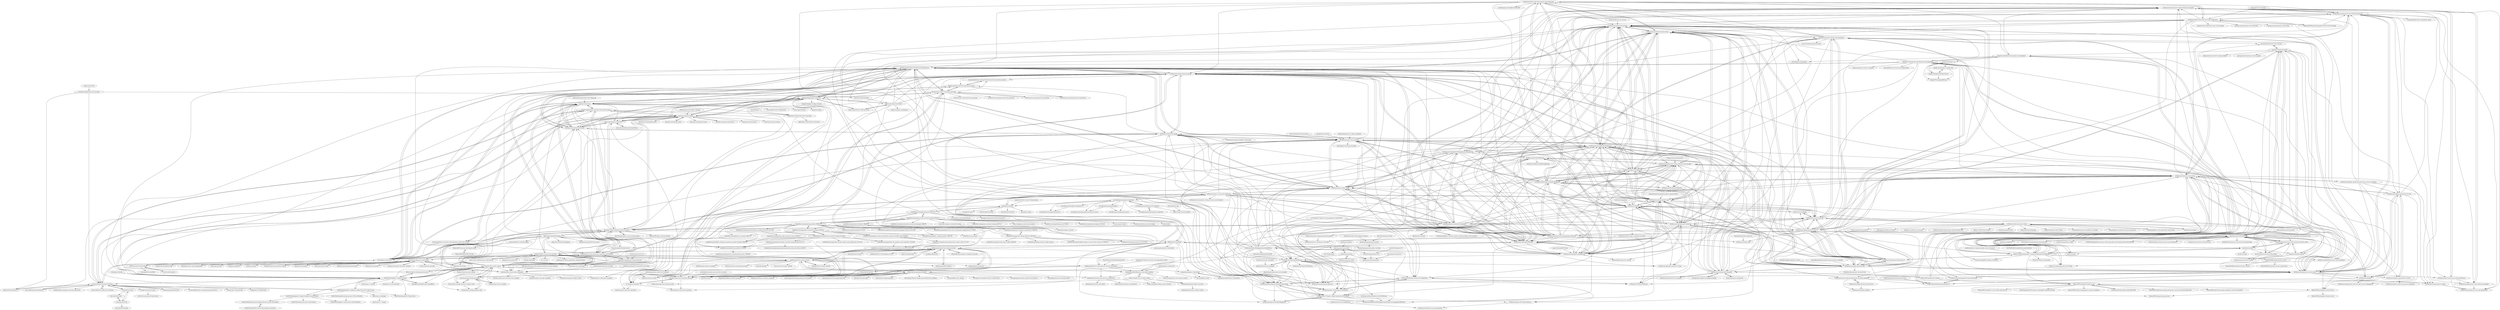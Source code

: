 digraph G {
"in28minutes/full-stack-with-angular-and-spring-boot" -> "in28minutes/spring-boot-angular-fullstack-examples"
"in28minutes/full-stack-with-angular-and-spring-boot" -> "in28minutes/full-stack-with-react-and-spring-boot"
"in28minutes/full-stack-with-angular-and-spring-boot" -> "in28minutes/spring-boot-react-fullstack-examples"
"in28minutes/full-stack-with-angular-and-spring-boot" -> "in28minutes/spring-web-services"
"in28minutes/full-stack-with-angular-and-spring-boot" -> "in28minutes/spring-boot-master-class"
"in28minutes/full-stack-with-angular-and-spring-boot" -> "mrin9/Angular-SpringBoot-REST-JWT" ["e"=1]
"in28minutes/full-stack-with-angular-and-spring-boot" -> "in28minutes/jpa-with-hibernate"
"in28minutes/full-stack-with-angular-and-spring-boot" -> "in28minutes/spring-master-class"
"in28minutes/full-stack-with-angular-and-spring-boot" -> "in28minutes/JavaInterviewQuestionsAndAnswers"
"in28minutes/full-stack-with-angular-and-spring-boot" -> "in28minutes/in28minutes-initiatives"
"in28minutes/full-stack-with-angular-and-spring-boot" -> "in28minutes/in28minutes.github.io"
"in28minutes/full-stack-with-angular-and-spring-boot" -> "in28minutes/spring-interview-guide"
"in28minutes/full-stack-with-angular-and-spring-boot" -> "darbyluv2code/fullstack-angular-and-springboot"
"in28minutes/full-stack-with-angular-and-spring-boot" -> "cyela/Angular-Springboot" ["e"=1]
"in28minutes/full-stack-with-angular-and-spring-boot" -> "in28minutes/functional-programming-with-java"
"s4kibs4mi/java-developer-roadmap" -> "learning-zone/java-basics" ["e"=1]
"vaibhavsahu/Interview-Stuff" -> "aatul/Java-Interview-Questions-Answers"
"vaibhavsahu/Interview-Stuff" -> "Ishan-sinha/DSA-for-SDE-interview" ["e"=1]
"vaibhavsahu/Interview-Stuff" -> "DeepakVadgama/java-interview"
"vaibhavsahu/Interview-Stuff" -> "Devinterview-io/java-interview-questions"
"vaibhavsahu/Interview-Stuff" -> "a11exe/java-interview"
"vaibhavsahu/Interview-Stuff" -> "in28minutes/JavaInterviewQuestionsAndAnswers"
"vaibhavsahu/Interview-Stuff" -> "in28minutes/spring-interview-guide"
"vaibhavsahu/Interview-Stuff" -> "Jojoooo1/project-assignment" ["e"=1]
"in28minutes/jpa-with-hibernate" -> "in28minutes/spring-web-services"
"in28minutes/jpa-with-hibernate" -> "in28minutes/spring-boot-master-class"
"in28minutes/jpa-with-hibernate" -> "in28minutes/SpringBootForBeginners"
"in28minutes/jpa-with-hibernate" -> "in28minutes/spring-master-class"
"in28minutes/jpa-with-hibernate" -> "in28minutes/SpringMvcStepByStep"
"in28minutes/jpa-with-hibernate" -> "in28minutes/spring-unit-testing-with-junit-and-mockito"
"in28minutes/jpa-with-hibernate" -> "in28minutes/MockitoTutorialForBeginners"
"in28minutes/jpa-with-hibernate" -> "in28minutes/spring-interview-guide"
"in28minutes/jpa-with-hibernate" -> "in28minutes/spring-microservices"
"in28minutes/jpa-with-hibernate" -> "in28minutes/full-stack-with-angular-and-spring-boot"
"in28minutes/jpa-with-hibernate" -> "in28minutes/JUnitIn28Minutes"
"in28minutes/jpa-with-hibernate" -> "in28minutes/SpringIn28Minutes"
"in28minutes/jpa-with-hibernate" -> "in28minutes/JavaInterviewQuestionsAndAnswers"
"in28minutes/jpa-with-hibernate" -> "in28minutes/MockitoIn28Minutes"
"in28minutes/jpa-with-hibernate" -> "in28minutes/docker-crash-course"
"in28minutes/first-steps-to-software-architect" -> "in28minutes/TDDin28Minutes"
"in28minutes/first-steps-to-software-architect" -> "in28minutes/java-to-python-in-100-steps"
"in28minutes/spring-microservices" -> "in28minutes/spring-microservices-v2"
"in28minutes/spring-microservices" -> "in28minutes/java-best-practices"
"in28minutes/spring-microservices" -> "in28minutes/spring-boot-master-class"
"in28minutes/spring-microservices" -> "in28minutes/SpringBootForBeginners"
"in28minutes/spring-microservices" -> "in28minutes/spring-master-class"
"in28minutes/spring-microservices" -> "in28minutes/spring-web-services"
"in28minutes/spring-microservices" -> "in28minutes/in28minutes-initiatives"
"in28minutes/spring-microservices" -> "in28minutes/spring-boot-examples"
"in28minutes/spring-microservices" -> "in28minutes/spring-microservices-v3"
"in28minutes/spring-microservices" -> "in28minutes/kubernetes-crash-course"
"in28minutes/spring-microservices" -> "in28minutes/course-material"
"in28minutes/spring-microservices" -> "in28minutes/learn"
"in28minutes/spring-microservices" -> "rohitghatol/spring-boot-microservices" ["e"=1]
"in28minutes/spring-microservices" -> "in28minutes/jpa-with-hibernate"
"in28minutes/spring-microservices" -> "in28minutes/docker-crash-course"
"in28minutes/java-cheat-sheet" -> "in28minutes/java-best-practices"
"in28minutes/java-cheat-sheet" -> "in28minutes/interview-guide"
"in28minutes/java-cheat-sheet" -> "in28minutes/JavaObjectOrientedProgramming"
"in28minutes/java-cheat-sheet" -> "in28minutes/java-technology-for-beginners"
"in28minutes/java-cheat-sheet" -> "in28minutes/JavaInterviewQuestionsAndAnswers"
"in28minutes/java-cheat-sheet" -> "in28minutes/10-Steps-to-High-Quality-Java-Developer"
"in28minutes/java-cheat-sheet" -> "in28minutes/java-tutorial-for-beginners"
"in28minutes/java-cheat-sheet" -> "BafS/Java8-CheatSheet"
"in28minutes/java-cheat-sheet" -> "in28minutes/SpringIn28Minutes"
"in28minutes/java-cheat-sheet" -> "in28minutes/spring-boot-angular-fullstack-examples"
"in28minutes/java-cheat-sheet" -> "in28minutes/spring-interview-guide"
"in28minutes/java-cheat-sheet" -> "in28minutes/SpringBootWebApplicationStepByStep"
"in28minutes/java-cheat-sheet" -> "in28minutes/SpringBootForBeginners"
"in28minutes/java-cheat-sheet" -> "in28minutes/java-a-course-for-beginners"
"in28minutes/java-cheat-sheet" -> "in28minutes/Design-Patterns-For-Beginners"
"wtsxDev/Raspberry-Pi" -> "wtsxDev/Amazing-Java-List" ["e"=1]
"Suryakant-Bharti/Important-Java-Concepts" -> "cM2908/core-java-notes" ["e"=1]
"Suryakant-Bharti/Important-Java-Concepts" -> "learning-zone/java-basics"
"Suryakant-Bharti/Important-Java-Concepts" -> "rampatra/Algorithms-and-Data-Structures-in-Java" ["e"=1]
"Suryakant-Bharti/Important-Java-Concepts" -> "in28minutes/java-tutorial-for-beginners"
"Suryakant-Bharti/Important-Java-Concepts" -> "RameshMF/object-oriented-design" ["e"=1]
"Suryakant-Bharti/Important-Java-Concepts" -> "in28minutes/java-a-course-for-beginners"
"Suryakant-Bharti/Important-Java-Concepts" -> "in28minutes/JavaInterviewQuestionsAndAnswers"
"Suryakant-Bharti/Important-Java-Concepts" -> "callicoder/java-collections-examples"
"Suryakant-Bharti/Important-Java-Concepts" -> "PacktPublishing/Java-Coding-Problems"
"Suryakant-Bharti/Important-Java-Concepts" -> "in28minutes/spring-interview-guide"
"Suryakant-Bharti/Important-Java-Concepts" -> "learning-zone/spring-boot-basics" ["e"=1]
"Suryakant-Bharti/Important-Java-Concepts" -> "varunu28/LeetCode-Java-Solutions"
"Suryakant-Bharti/Important-Java-Concepts" -> "iluwatar/30-seconds-of-java"
"Suryakant-Bharti/Important-Java-Concepts" -> "Beerkay/JavaMultiThreading"
"Suryakant-Bharti/Important-Java-Concepts" -> "HarryDulaney/intro-to-java-programming" ["e"=1]
"cxxr/better-java" -> "shekhargulati/java8-the-missing-tutorial" ["e"=1]
"AnghelLeonard/Hibernate-SpringBoot" -> "PacktPublishing/Java-Coding-Problems" ["e"=1]
"java8/Java8InAction" -> "shekhargulati/java8-the-missing-tutorial" ["e"=1]
"Java-aid/Hackerrank-Solutions" -> "varunu28/LeetCode-Java-Solutions" ["e"=1]
"Java-aid/Hackerrank-Solutions" -> "learning-zone/java-basics" ["e"=1]
"code-review-checklists/java-concurrency" -> "LeonardoZ/java-concurrency-patterns" ["e"=1]
"LeonardoZ/java-concurrency-patterns" -> "oldratlee/fucking-java-concurrency"
"LeonardoZ/java-concurrency-patterns" -> "code-review-checklists/java-concurrency" ["e"=1]
"LeonardoZ/java-concurrency-patterns" -> "callicoder/java-concurrency-examples"
"LeonardoZ/java-concurrency-patterns" -> "shekhargulati/30-seconds-of-java"
"LeonardoZ/java-concurrency-patterns" -> "Beerkay/JavaMultiThreading"
"LeonardoZ/java-concurrency-patterns" -> "Fadezed/concurrency" ["e"=1]
"LeonardoZ/java-concurrency-patterns" -> "Vedenin/useful-java-links" ["e"=1]
"LeonardoZ/java-concurrency-patterns" -> "deephacks/awesome-jvm" ["e"=1]
"LeonardoZ/java-concurrency-patterns" -> "rampatra/Algorithms-and-Data-Structures-in-Java" ["e"=1]
"LeonardoZ/java-concurrency-patterns" -> "failsafe-lib/failsafe" ["e"=1]
"LeonardoZ/java-concurrency-patterns" -> "shekhargulati/java8-the-missing-tutorial"
"LeonardoZ/java-concurrency-patterns" -> "HugoMatilla/Effective-JAVA-Summary" ["e"=1]
"LeonardoZ/java-concurrency-patterns" -> "vavr-io/vavr" ["e"=1]
"LeonardoZ/java-concurrency-patterns" -> "phishman3579/java-algorithms-implementation" ["e"=1]
"LeonardoZ/java-concurrency-patterns" -> "cxxr/better-java" ["e"=1]
"learning-zone/java-basics" -> "learning-zone/spring-boot-basics" ["e"=1]
"learning-zone/java-basics" -> "in28minutes/JavaInterviewQuestionsAndAnswers"
"learning-zone/java-basics" -> "learning-zone/javascript-basics" ["e"=1]
"learning-zone/java-basics" -> "learning-zone/sql-basics" ["e"=1]
"learning-zone/java-basics" -> "learning-zone/react-basics" ["e"=1]
"learning-zone/java-basics" -> "learning-zone/mongodb-basics" ["e"=1]
"learning-zone/java-basics" -> "learning-zone/nodejs-basics" ["e"=1]
"learning-zone/java-basics" -> "Suryakant-Bharti/Important-Java-Concepts"
"learning-zone/java-basics" -> "in28minutes/spring-interview-guide"
"learning-zone/java-basics" -> "varunu28/LeetCode-Java-Solutions"
"learning-zone/java-basics" -> "anton-liauchuk/java-interview"
"learning-zone/java-basics" -> "learning-zone/angular-basics" ["e"=1]
"learning-zone/java-basics" -> "PacktPublishing/Java-Coding-Problems"
"learning-zone/java-basics" -> "DeepakVadgama/java-interview"
"learning-zone/java-basics" -> "rampatra/Algorithms-and-Data-Structures-in-Java" ["e"=1]
"learning-zone/nodejs-basics" -> "learning-zone/java-basics" ["e"=1]
"PacktPublishing/Hands-On-Microservices-with-Spring-Boot-and-Spring-Cloud" -> "eazybytes/microservices-with-spring-sectionwise-code" ["e"=1]
"iluwatar/30-seconds-of-java" -> "iluwatar/programming-principles"
"iluwatar/30-seconds-of-java" -> "iluwatar/uml-reverse-mapper"
"iluwatar/30-seconds-of-java" -> "iluwatar/java-design-patterns-web"
"iluwatar/30-seconds-of-java" -> "iluwatar/java-design-patterns-vuepress-web"
"iluwatar/30-seconds-of-java" -> "shekhargulati/30-seconds-of-java"
"iluwatar/30-seconds-of-java" -> "webpro/programming-principles"
"iluwatar/30-seconds-of-java" -> "PacktPublishing/Java-Coding-Problems"
"iluwatar/30-seconds-of-java" -> "RefactoringGuru/design-patterns-java" ["e"=1]
"iluwatar/30-seconds-of-java" -> "learning-zone/spring-boot-basics" ["e"=1]
"iluwatar/30-seconds-of-java" -> "rampatra/Algorithms-and-Data-Structures-in-Java" ["e"=1]
"iluwatar/30-seconds-of-java" -> "Suryakant-Bharti/Important-Java-Concepts"
"iluwatar/30-seconds-of-java" -> "ThomasVitale/awesome-spring" ["e"=1]
"iluwatar/30-seconds-of-java" -> "callicoder/java-concurrency-examples"
"iluwatar/30-seconds-of-java" -> "in28minutes/JavaInterviewQuestionsAndAnswers"
"iluwatar/30-seconds-of-java" -> "learning-zone/java-basics"
"in28minutes/java-tutorial-for-beginners" -> "in28minutes/java-a-course-for-beginners"
"in28minutes/java-tutorial-for-beginners" -> "in28minutes/java-cheat-sheet"
"in28minutes/java-tutorial-for-beginners" -> "in28minutes/JavaInterviewQuestionsAndAnswers"
"in28minutes/java-tutorial-for-beginners" -> "Suryakant-Bharti/Important-Java-Concepts"
"in28minutes/java-tutorial-for-beginners" -> "in28minutes/java-best-practices"
"in28minutes/java-tutorial-for-beginners" -> "in28minutes/course-material"
"in28minutes/java-tutorial-for-beginners" -> "PacktPublishing/Mastering-Spring-5.0"
"in28minutes/java-tutorial-for-beginners" -> "in28minutes/docker-crash-course"
"in28minutes/java-tutorial-for-beginners" -> "in28minutes/kubernetes-crash-course"
"in28minutes/java-tutorial-for-beginners" -> "in28minutes/learn"
"in28minutes/java-tutorial-for-beginners" -> "in28minutes/master-spring-and-spring-boot"
"in28minutes/java-tutorial-for-beginners" -> "in28minutes/spring-master-class"
"in28minutes/java-tutorial-for-beginners" -> "in28minutes/functional-programming-with-java"
"in28minutes/java-tutorial-for-beginners" -> "cM2908/core-java-notes" ["e"=1]
"in28minutes/java-tutorial-for-beginners" -> "in28minutes/python-tutorial-for-beginners"
"mafudge/LearnJava" -> "in28minutes/java-a-course-for-beginners"
"mafudge/LearnJava" -> "Suryakant-Bharti/Important-Java-Concepts"
"mafudge/LearnJava" -> "smartherd/JavaTutorial" ["e"=1]
"mafudge/LearnJava" -> "caveofprogramming/java-beginners"
"mafudge/LearnJava" -> "LinkedInLearning/learning-java-2825378"
"mafudge/LearnJava" -> "uthcode/learntosolveit" ["e"=1]
"mafudge/LearnJava" -> "matyb/java-koans" ["e"=1]
"mafudge/LearnJava" -> "wcong/learn-java"
"RameshMF/spring-boot-tutorial" -> "in28minutes/spring-boot-examples" ["e"=1]
"RameshMF/spring-boot-tutorial" -> "in28minutes/SpringBootForBeginners" ["e"=1]
"RameshMF/spring-boot-tutorial" -> "in28minutes/spring-interview-guide" ["e"=1]
"RameshMF/spring-boot-tutorial" -> "RameshMF/springboot-blog-rest-api" ["e"=1]
"alxerg/Books-1" -> "AlgorithmCrackers/Interview-Questions" ["e"=1]
"conduktor/kafka-beginners-course" -> "in28minutes/spring-microservices" ["e"=1]
"PacktPublishing/Java-Coding-Problems" -> "PacktPublishing/The-Complete-Coding-Interview-Guide-in-Java"
"PacktPublishing/Java-Coding-Problems" -> "PacktPublishing/Java-Coding-Problems-Second-Edition"
"PacktPublishing/Java-Coding-Problems" -> "AnghelLeonard/Hibernate-SpringBoot" ["e"=1]
"PacktPublishing/Java-Coding-Problems" -> "learning-zone/spring-boot-basics" ["e"=1]
"PacktPublishing/Java-Coding-Problems" -> "learning-zone/java-basics"
"PacktPublishing/Java-Coding-Problems" -> "rampatra/Algorithms-and-Data-Structures-in-Java" ["e"=1]
"PacktPublishing/Java-Coding-Problems" -> "iluwatar/30-seconds-of-java"
"PacktPublishing/Java-Coding-Problems" -> "kousen/java_8_recipes" ["e"=1]
"PacktPublishing/Java-Coding-Problems" -> "varunu28/LeetCode-Java-Solutions"
"PacktPublishing/Java-Coding-Problems" -> "spring-boot-in-practice/repo" ["e"=1]
"PacktPublishing/Java-Coding-Problems" -> "Suryakant-Bharti/Important-Java-Concepts"
"PacktPublishing/Java-Coding-Problems" -> "in28minutes/JavaInterviewQuestionsAndAnswers"
"PacktPublishing/Java-Coding-Problems" -> "in28minutes/java-best-practices"
"PacktPublishing/Java-Coding-Problems" -> "PacktPublishing/jOOQ-Masterclass"
"PacktPublishing/Java-Coding-Problems" -> "RefactoringGuru/design-patterns-java" ["e"=1]
"in28minutes/java-a-course-for-beginners" -> "in28minutes/java-tutorial-for-beginners"
"in28minutes/java-a-course-for-beginners" -> "in28minutes/automation-testing-with-java-and-selenium" ["e"=1]
"in28minutes/java-a-course-for-beginners" -> "in28minutes/java-cheat-sheet"
"in28minutes/java-a-course-for-beginners" -> "in28minutes/JavaInterviewQuestionsAndAnswers"
"in28minutes/java-a-course-for-beginners" -> "in28minutes/java-best-practices"
"in28minutes/java-a-course-for-beginners" -> "caveofprogramming/java-beginners"
"in28minutes/java-a-course-for-beginners" -> "Suryakant-Bharti/Important-Java-Concepts"
"in28minutes/java-a-course-for-beginners" -> "mafudge/LearnJava"
"in28minutes/java-a-course-for-beginners" -> "in28minutes/functional-programming-with-java"
"in28minutes/java-a-course-for-beginners" -> "in28minutes/learn"
"in28minutes/java-a-course-for-beginners" -> "in28minutes/SpringIn28Minutes"
"in28minutes/java-a-course-for-beginners" -> "in28minutes/spring-master-class"
"in28minutes/java-a-course-for-beginners" -> "in28minutes/course-material"
"in28minutes/java-a-course-for-beginners" -> "in28minutes/JavaObjectOrientedProgramming"
"in28minutes/java-a-course-for-beginners" -> "in28minutes/JavaWebApplicationStepByStep"
"learning-zone/javascript-basics" -> "learning-zone/java-basics" ["e"=1]
"in28minutes/spring-unit-testing-with-junit-and-mockito" -> "in28minutes/MockitoTutorialForBeginners"
"in28minutes/spring-unit-testing-with-junit-and-mockito" -> "in28minutes/JUnitIn28Minutes"
"in28minutes/spring-unit-testing-with-junit-and-mockito" -> "in28minutes/docker-crash-course"
"in28minutes/spring-unit-testing-with-junit-and-mockito" -> "in28minutes/in28minutes-initiatives"
"in28minutes/spring-unit-testing-with-junit-and-mockito" -> "in28minutes/MockitoIn28Minutes"
"in28minutes/spring-unit-testing-with-junit-and-mockito" -> "in28minutes/functional-programming-with-java"
"in28minutes/spring-unit-testing-with-junit-and-mockito" -> "in28minutes/JavaObjectOrientedProgramming"
"in28minutes/spring-unit-testing-with-junit-and-mockito" -> "in28minutes/kubernetes-crash-course"
"in28minutes/spring-unit-testing-with-junit-and-mockito" -> "in28minutes/TDDin28Minutes"
"in28minutes/spring-unit-testing-with-junit-and-mockito" -> "in28minutes/SpringBootForBeginners"
"in28minutes/spring-unit-testing-with-junit-and-mockito" -> "in28minutes/in28minutes.github.io"
"in28minutes/spring-unit-testing-with-junit-and-mockito" -> "in28minutes/MavenIn28Minutes"
"in28minutes/spring-unit-testing-with-junit-and-mockito" -> "in28minutes/spring-master-class"
"in28minutes/spring-unit-testing-with-junit-and-mockito" -> "in28minutes/jpa-with-hibernate"
"in28minutes/spring-unit-testing-with-junit-and-mockito" -> "in28minutes/spring-web-services"
"RichardWarburton/java-8-lambdas-exercises" -> "shekhargulati/java8-the-missing-tutorial" ["e"=1]
"hellokaton/30-seconds-of-java8" -> "shekhargulati/30-seconds-of-java" ["e"=1]
"walkccc/LeetCode" -> "Seanforfun/Algorithm-and-Leetcode" ["e"=1]
"osopromadze/Spring-Boot-Blog-REST-API" -> "RameshMF/springboot-blog-rest-api" ["e"=1]
"jesyspa/linear-cpp" -> "sinairv/Cpp-Tutorial-Samples" ["e"=1]
"HarryDulaney/intro-to-java-programming" -> "Suryakant-Bharti/Important-Java-Concepts" ["e"=1]
"RefactoringGuru/design-patterns-java" -> "iluwatar/30-seconds-of-java" ["e"=1]
"RefactoringGuru/design-patterns-java" -> "PacktPublishing/Java-Coding-Problems" ["e"=1]
"RefactoringGuru/design-patterns-java" -> "in28minutes/spring-interview-guide" ["e"=1]
"RefactoringGuru/design-patterns-java" -> "in28minutes/JavaInterviewQuestionsAndAnswers" ["e"=1]
"freeCodeCamp/learn" -> "in28minutes/learn" ["e"=1]
"callicoder/spring-boot-file-upload-download-rest-api-example" -> "callicoder/java-concurrency-examples" ["e"=1]
"christinatruong/css-essential-training" -> "christinatruong/css-layouts"
"Seanforfun/Algorithm-and-Leetcode" -> "fluency03/leetcode-java"
"Seanforfun/Algorithm-and-Leetcode" -> "varunu28/LeetCode-Java-Solutions"
"Seanforfun/Algorithm-and-Leetcode" -> "Sunchit/Coding-Decoded" ["e"=1]
"in28minutes/spring-boot-angular-fullstack-examples" -> "in28minutes/spring-boot-vuejs-fullstack-examples"
"in28minutes/spring-boot-angular-fullstack-examples" -> "in28minutes/spring-boot-react-fullstack-examples"
"in28minutes/spring-boot-angular-fullstack-examples" -> "in28minutes/spring-boot-rest-api-playground"
"in28minutes/spring-boot-angular-fullstack-examples" -> "in28minutes/spring-boot-to-cloud"
"in28minutes/spring-boot-angular-fullstack-examples" -> "in28minutes/pcf-crash-course-with-spring-boot"
"in28minutes/spring-boot-examples" -> "RameshMF/spring-boot-tutorial" ["e"=1]
"in28minutes/spring-boot-examples" -> "in28minutes/SpringBootForBeginners"
"in28minutes/spring-boot-examples" -> "in28minutes/spring-interview-guide"
"in28minutes/spring-boot-examples" -> "in28minutes/java-best-practices"
"in28minutes/spring-boot-examples" -> "spring-guides/gs-spring-boot" ["e"=1]
"in28minutes/spring-boot-examples" -> "springframeworkguru/springbootwebapp" ["e"=1]
"in28minutes/spring-boot-examples" -> "in28minutes/spring-microservices"
"in28minutes/spring-boot-examples" -> "in28minutes/JavaInterviewQuestionsAndAnswers"
"in28minutes/spring-boot-examples" -> "in28minutes/spring-unit-testing-with-junit-and-mockito"
"in28minutes/spring-boot-examples" -> "in28minutes/spring-boot-react-fullstack-examples"
"in28minutes/spring-boot-examples" -> "khoubyari/spring-boot-rest-example" ["e"=1]
"in28minutes/spring-boot-examples" -> "in28minutes/spring-master-class"
"in28minutes/spring-boot-examples" -> "in28minutes/spring-boot-master-class"
"in28minutes/spring-boot-examples" -> "in28minutes/spring-web-services"
"in28minutes/spring-boot-examples" -> "in28minutes/SpringBootWebApplicationStepByStep"
"in28minutes/full-stack-with-react-and-spring-boot" -> "in28minutes/spring-boot-react-fullstack-examples"
"in28minutes/full-stack-with-react-and-spring-boot" -> "RameshMF/ReactJS-Spring-Boot-CRUD-Full-Stack-App" ["e"=1]
"in28minutes/full-stack-with-react-and-spring-boot" -> "in28minutes/full-stack-with-angular-and-spring-boot"
"in28minutes/full-stack-with-react-and-spring-boot" -> "in28minutes/kubernetes-crash-course"
"in28minutes/full-stack-with-react-and-spring-boot" -> "in28minutes/spring-boot-angular-fullstack-examples"
"in28minutes/full-stack-with-react-and-spring-boot" -> "in28minutes/docker-crash-course"
"in28minutes/full-stack-with-react-and-spring-boot" -> "in28minutes/SpringMvcStepByStep"
"in28minutes/full-stack-with-react-and-spring-boot" -> "in28minutes/spring-boot-master-class"
"in28minutes/full-stack-with-react-and-spring-boot" -> "in28minutes/spring-web-services"
"in28minutes/full-stack-with-react-and-spring-boot" -> "in28minutes/deploy-spring-boot-aws-eb"
"in28minutes/full-stack-with-react-and-spring-boot" -> "oktadev/okta-spring-boot-react-crud-example" ["e"=1]
"in28minutes/full-stack-with-react-and-spring-boot" -> "in28minutes/spring-master-class"
"in28minutes/full-stack-with-react-and-spring-boot" -> "amigoscode/spring-boot-react-fullstack" ["e"=1]
"in28minutes/full-stack-with-react-and-spring-boot" -> "keumtae-kim/spring-boot-react-blog" ["e"=1]
"in28minutes/full-stack-with-react-and-spring-boot" -> "in28minutes/spring-microservices"
"in28minutes/spring-boot-react-fullstack-examples" -> "in28minutes/spring-boot-angular-fullstack-examples"
"in28minutes/spring-boot-react-fullstack-examples" -> "in28minutes/full-stack-with-react-and-spring-boot"
"in28minutes/spring-boot-react-fullstack-examples" -> "in28minutes/spring-boot-vuejs-fullstack-examples"
"in28minutes/spring-boot-react-fullstack-examples" -> "in28minutes/spring-boot-rest-api-playground"
"in28minutes/spring-boot-react-fullstack-examples" -> "mukundmadhav/react-springboot-mysql" ["e"=1]
"in28minutes/spring-boot-react-fullstack-examples" -> "in28minutes/spring-boot-to-cloud"
"in28minutes/spring-boot-react-fullstack-examples" -> "in28minutes/kubernetes-crash-course"
"in28minutes/spring-boot-react-fullstack-examples" -> "in28minutes/docker-crash-course"
"in28minutes/spring-boot-react-fullstack-examples" -> "in28minutes/Design-Patterns-For-Beginners"
"in28minutes/spring-boot-react-fullstack-examples" -> "in28minutes/deploy-spring-boot-aws-eb"
"in28minutes/spring-boot-react-fullstack-examples" -> "in28minutes/SpringBootForBeginners"
"in28minutes/spring-boot-react-fullstack-examples" -> "in28minutes/pcf-crash-course-with-spring-boot"
"in28minutes/in28minutes-initiatives" -> "in28minutes/spring-master-class"
"in28minutes/in28minutes-initiatives" -> "in28minutes/spring-web-services"
"in28minutes/in28minutes-initiatives" -> "in28minutes/spring-unit-testing-with-junit-and-mockito"
"in28minutes/in28minutes-initiatives" -> "in28minutes/learn"
"in28minutes/in28minutes-initiatives" -> "in28minutes/spring-boot-master-class"
"in28minutes/in28minutes-initiatives" -> "in28minutes/SpringMvcStepByStep"
"in28minutes/in28minutes-initiatives" -> "in28minutes/MockitoTutorialForBeginners"
"in28minutes/in28minutes-initiatives" -> "in28minutes/spring-microservices"
"in28minutes/in28minutes-initiatives" -> "in28minutes/course-material"
"in28minutes/in28minutes-initiatives" -> "in28minutes/SpringIn28Minutes"
"in28minutes/in28minutes-initiatives" -> "in28minutes/spring-microservices-v2"
"in28minutes/in28minutes-initiatives" -> "in28minutes/JavaInterviewQuestionsAndAnswers"
"in28minutes/in28minutes-initiatives" -> "in28minutes/spring-interview-guide"
"in28minutes/in28minutes-initiatives" -> "in28minutes/getting-started-in-5-steps"
"in28minutes/in28minutes-initiatives" -> "in28minutes/full-stack-with-angular-and-spring-boot"
"sathishmepco/Java-Interview-Programs" -> "aatul/Java-Interview-Questions-Answers"
"sathishmepco/Java-Interview-Programs" -> "a11exe/java-interview"
"kantega/react-and-spring" -> "in28minutes/spring-boot-react-fullstack-examples" ["e"=1]
"kantega/react-and-spring" -> "in28minutes/full-stack-with-react-and-spring-boot" ["e"=1]
"varunu28/InterviewBit-Java-Solutions" -> "varunu28/LeetCode-Java-Solutions" ["e"=1]
"learning-zone/spring-boot-basics" -> "learning-zone/java-basics" ["e"=1]
"learning-zone/spring-boot-basics" -> "in28minutes/spring-interview-guide" ["e"=1]
"learning-zone/spring-boot-basics" -> "altafjava/spring-interview-questions-answers" ["e"=1]
"learning-zone/spring-boot-basics" -> "anton-liauchuk/java-interview" ["e"=1]
"learning-zone/spring-boot-basics" -> "in28minutes/interview-guide" ["e"=1]
"learning-zone/spring-boot-basics" -> "in28minutes/JavaInterviewQuestionsAndAnswers" ["e"=1]
"wzhishen/cracking-the-coding-interview" -> "Widea/Interview-Questions"
"wzhishen/cracking-the-coding-interview" -> "snowdream/115-Java-Interview-Questions-and-Answers"
"anton-liauchuk/java-interview" -> "anton-liauchuk/educational-platform" ["e"=1]
"anton-liauchuk/java-interview" -> "learning-zone/spring-boot-basics" ["e"=1]
"anton-liauchuk/java-interview" -> "DeepakVadgama/java-interview"
"anton-liauchuk/java-interview" -> "altafjava/spring-interview-questions-answers"
"anton-liauchuk/java-interview" -> "snowdream/115-Java-Interview-Questions-and-Answers"
"anton-liauchuk/java-interview" -> "nomemory/java-interview-questions"
"simplyi/mobile-app-ws-quick-start" -> "simplyi/PhotoAppApiAlbums"
"simplyi/mobile-app-ws-quick-start" -> "simplyi/SpringCloudVideoCourse"
"simplyi/SpringCloudVideoCourse" -> "simplyi/PhotoAppApiAlbums"
"simplyi/SpringCloudVideoCourse" -> "simplyi/mobile-app-ws-quick-start"
"simplyi/SpringCloudVideoCourse" -> "simplyi/springmvc-ws"
"oldratlee/reactive-practice-at-taobao" -> "oldratlee/fucking-java-concurrency" ["e"=1]
"leonardolemie/clean-code-java" -> "in28minutes/clean-code" ["e"=1]
"in28minutes/docker" -> "in28minutes/spring-boot-todo-rest-api-h2-aws-codepipeline"
"in28minutes/docker" -> "in28minutes/jenkins-pipeline"
"shekhargulati/30-seconds-of-java" -> "shekhargulati/java8-the-missing-tutorial"
"shekhargulati/30-seconds-of-java" -> "shekhargulati/building-java-web-apps-checklist"
"shekhargulati/30-seconds-of-java" -> "LeonardoZ/java-concurrency-patterns"
"shekhargulati/30-seconds-of-java" -> "ivan-moto/30-seconds-of-kotlin" ["e"=1]
"shekhargulati/30-seconds-of-java" -> "hellokaton/30-seconds-of-java8" ["e"=1]
"shekhargulati/30-seconds-of-java" -> "iluwatar/30-seconds-of-java"
"shekhargulati/30-seconds-of-java" -> "shekhargulati/must-read-resources-for-java-developers"
"shekhargulati/30-seconds-of-java" -> "shekhargulati/git-the-missing-tutorial"
"shekhargulati/30-seconds-of-java" -> "shekhargulati/useful-microservices-reading-list"
"shekhargulati/30-seconds-of-java" -> "shekhargulati/99-problems" ["e"=1]
"shekhargulati/30-seconds-of-java" -> "Vedenin/useful-java-links" ["e"=1]
"shekhargulati/30-seconds-of-java" -> "shekhargulati/strman-java" ["e"=1]
"shekhargulati/30-seconds-of-java" -> "hellokaton/java-library-examples" ["e"=1]
"shekhargulati/30-seconds-of-java" -> "rShetty/awesome-distributed-systems" ["e"=1]
"shekhargulati/30-seconds-of-java" -> "palatable/lambda" ["e"=1]
"spring-guides/gs-spring-boot" -> "in28minutes/spring-boot-examples" ["e"=1]
"callicoder/golang-tutorials" -> "alexandregama/golang-tutorials" ["e"=1]
"in28minutes/learn" -> "in28minutes/java-best-practices"
"in28minutes/learn" -> "in28minutes/course-material"
"in28minutes/learn" -> "in28minutes/in28minutes-initiatives"
"in28minutes/learn" -> "in28minutes/JavaInterviewQuestionsAndAnswers"
"in28minutes/learn" -> "in28minutes/roadmaps"
"in28minutes/learn" -> "in28minutes/SpringBootForBeginners"
"in28minutes/learn" -> "in28minutes/first-steps-to-software-architect"
"in28minutes/learn" -> "in28minutes/SpringMvcStepByStep"
"in28minutes/learn" -> "in28minutes/spring-microservices"
"in28minutes/learn" -> "in28minutes/spring-web-services"
"in28minutes/learn" -> "in28minutes/spring-unit-testing-with-junit-and-mockito"
"in28minutes/learn" -> "in28minutes/interview-guide"
"in28minutes/learn" -> "in28minutes/kubernetes-crash-course"
"in28minutes/learn" -> "in28minutes/spring-master-class"
"in28minutes/learn" -> "in28minutes/MockitoTutorialForBeginners"
"callicoder/jpa-hibernate-tutorials" -> "callicoder/java-concurrency-examples" ["e"=1]
"cherryljr/LeetCode" -> "cherryljr/LintCode"
"cherryljr/LeetCode" -> "cherryljr/NowCoder"
"cherryljr/LeetCode" -> "varunu28/LeetCode-Java-Solutions"
"yungnickyoung/Java-Cheatsheet" -> "yungnickyoung/Python-3-Cheatsheet"
"yungnickyoung/Java-Cheatsheet" -> "cirosantilli/java-cheat" ["e"=1]
"koushikkothagal/spring-boot-microservices-workshop" -> "in28minutes/spring-microservices" ["e"=1]
"in28minutes/learn-programming-with-python-" -> "in28minutes/java-to-python-in-100-steps"
"in28minutes/deploy-spring-boot-aws-eb" -> "in28minutes/deploy-spring-boot-to-azure"
"in28minutes/deploy-spring-boot-aws-eb" -> "in28minutes/docker"
"in28minutes/deploy-spring-boot-aws-eb" -> "in28minutes/spring-boot-todo-rest-api-h2-aws-codepipeline"
"in28minutes/deploy-spring-boot-aws-eb" -> "in28minutes/kubernetes-crash-course"
"in28minutes/deploy-spring-boot-aws-eb" -> "in28minutes/spring-boot-angular-fullstack-examples"
"in28minutes/deploy-spring-boot-aws-eb" -> "in28minutes/docker-crash-course"
"in28minutes/python-tutorial-for-beginners" -> "Akuli/python-tutorial" ["e"=1]
"in28minutes/python-tutorial-for-beginners" -> "in28minutes/JavaTutorialForBeginners"
"in28minutes/python-tutorial-for-beginners" -> "in28minutes/learn-programming-with-python-"
"in28minutes/python-tutorial-for-beginners" -> "ProgrammingHero1/100-plus-python-coding-problems-with-solutions" ["e"=1]
"in28minutes/python-tutorial-for-beginners" -> "in28minutes/docker"
"simplyi/springmvc-ws" -> "simplyi/SpringCloudVideoCourse"
"simplyi/springmvc-ws" -> "simplyi/mobile-app-ws-quick-start"
"simplyi/springmvc-ws" -> "simplyi/PhotoAppApiAlbums"
"in28minutes/spring-boot-vuejs-fullstack-examples" -> "in28minutes/spring-boot-angular-fullstack-examples"
"in28minutes/spring-boot-vuejs-fullstack-examples" -> "in28minutes/spring-boot-rest-api-playground"
"yungnickyoung/Python-3-Cheatsheet" -> "yungnickyoung/Java-Cheatsheet"
"RameshMF/RabbitMQ-Tutorial" -> "RameshMF/core-java-developers-guide"
"RameshMF/java-multithreading" -> "RameshMF/core-java-developers-guide"
"RameshMF/core-java-developers-guide" -> "RameshMF/RabbitMQ-Tutorial"
"oldratlee/translations" -> "oldratlee/fucking-java-concurrency" ["e"=1]
"poetix/protonpack" -> "tedyoung/awesome-java8" ["e"=1]
"oldratlee/fucking-java-concurrency" -> "LeonardoZ/java-concurrency-patterns"
"oldratlee/fucking-java-concurrency" -> "oldratlee/useful-scripts" ["e"=1]
"oldratlee/fucking-java-concurrency" -> "alibaba/transmittable-thread-local" ["e"=1]
"oldratlee/fucking-java-concurrency" -> "oldratlee/translations" ["e"=1]
"oldratlee/fucking-java-concurrency" -> "oldratlee/vim-practice" ["e"=1]
"oldratlee/fucking-java-concurrency" -> "chanjarster/artemis-disruptor-miaosha" ["e"=1]
"oldratlee/fucking-java-concurrency" -> "code4craft/netty-learning" ["e"=1]
"oldratlee/fucking-java-concurrency" -> "callicoder/java-concurrency-examples"
"oldratlee/fucking-java-concurrency" -> "StabilityMan/StabilityGuide" ["e"=1]
"oldratlee/fucking-java-concurrency" -> "oldratlee/reactive-practice-at-taobao" ["e"=1]
"oldratlee/fucking-java-concurrency" -> "alibaba/java-dns-cache-manipulator" ["e"=1]
"oldratlee/fucking-java-concurrency" -> "sofastack/sofa-bolt" ["e"=1]
"oldratlee/fucking-java-concurrency" -> "Fadezed/concurrency" ["e"=1]
"oldratlee/fucking-java-concurrency" -> "fengjiachun/Jupiter" ["e"=1]
"oldratlee/fucking-java-concurrency" -> "weibocom/motan" ["e"=1]
"stacksimplify/aws-eks-kubernetes-masterclass" -> "in28minutes/devops-master-class" ["e"=1]
"in28minutes/devops-master-class" -> "antonputra/tutorials" ["e"=1]
"in28minutes/devops-master-class" -> "stacksimplify/aws-eks-kubernetes-masterclass" ["e"=1]
"in28minutes/devops-master-class" -> "in28minutes/azure-devops-kubernetes-terraform-pipeline"
"in28minutes/devops-master-class" -> "techiescamp/devops-projects" ["e"=1]
"in28minutes/devops-master-class" -> "geerlingguy/ansible-for-devops" ["e"=1]
"in28minutes/devops-master-class" -> "bregman-arie/devops-resources" ["e"=1]
"in28minutes/devops-master-class" -> "in28minutes/course-material"
"in28minutes/devops-master-class" -> "AdminTurnedDevOps/DevOps-The-Hard-Way-AWS" ["e"=1]
"in28minutes/devops-master-class" -> "Abhinav-26/DevOps-Projects" ["e"=1]
"in28minutes/devops-master-class" -> "in28minutes/kubernetes-crash-course"
"in28minutes/devops-master-class" -> "Pradumnasaraf/DevOps" ["e"=1]
"in28minutes/devops-master-class" -> "milanm/DevOps-Roadmap" ["e"=1]
"in28minutes/devops-master-class" -> "yankils/Simple-DevOps-Project" ["e"=1]
"in28minutes/devops-master-class" -> "joseadanof/awesome-cloudnative-trainings" ["e"=1]
"in28minutes/devops-master-class" -> "chassing/linux-sysadmin-interview-questions" ["e"=1]
"darbyluv2code/spring-and-hibernate-for-beginners" -> "darbyluv2code/fullstack-angular-and-springboot"
"darbyluv2code/spring-and-hibernate-for-beginners" -> "darbyluv2code/spring-boot-unit-testing"
"darbyluv2code/spring-and-hibernate-for-beginners" -> "darbyluv2code/spring-boot-3-spring-6-hibernate-for-beginners"
"darbyluv2code/spring-and-hibernate-for-beginners" -> "darbyluv2code/fullstack-react-and-springboot"
"darbyluv2code/spring-and-hibernate-for-beginners" -> "Urunov/SpringBoot-Projects-FullStack" ["e"=1]
"darbyluv2code/spring-and-hibernate-for-beginners" -> "RameshMF/springboot-blog-rest-api"
"darbyluv2code/spring-and-hibernate-for-beginners" -> "in28minutes/SpringMvcStepByStep"
"darbyluv2code/spring-and-hibernate-for-beginners" -> "in28minutes/JavaInterviewQuestionsAndAnswers"
"darbyluv2code/spring-and-hibernate-for-beginners" -> "in28minutes/spring-microservices-v2"
"darbyluv2code/spring-and-hibernate-for-beginners" -> "in28minutes/spring-boot-master-class"
"darbyluv2code/spring-and-hibernate-for-beginners" -> "in28minutes/docker-crash-course"
"darbyluv2code/spring-and-hibernate-for-beginners" -> "habuma/spring-in-action-5-samples" ["e"=1]
"darbyluv2code/spring-and-hibernate-for-beginners" -> "RameshMF/spring-mvc-tutorial" ["e"=1]
"darbyluv2code/spring-and-hibernate-for-beginners" -> "AnghelLeonard/Hibernate-SpringBoot" ["e"=1]
"darbyluv2code/spring-and-hibernate-for-beginners" -> "nimrod46/Data-Structures-and-Algorithms" ["e"=1]
"anton-liauchuk/educational-platform" -> "anton-liauchuk/java-interview" ["e"=1]
"97-things/97-things-every-programmer-should-know" -> "webpro/programming-principles" ["e"=1]
"97-things/97-things-every-programmer-should-know" -> "in28minutes/java-tutorial-for-beginners" ["e"=1]
"in28minutes/docker-crash-course" -> "in28minutes/kubernetes-crash-course"
"in28minutes/docker-crash-course" -> "PacktPublishing/Mastering-Spring-5.0"
"in28minutes/docker-crash-course" -> "in28minutes/learning-paths-cloud-and-devops"
"in28minutes/docker-crash-course" -> "in28minutes/spring-boot-angular-fullstack-examples"
"in28minutes/docker-crash-course" -> "in28minutes/spring-unit-testing-with-junit-and-mockito"
"in28minutes/docker-crash-course" -> "in28minutes/deploy-spring-boot-to-azure"
"in28minutes/docker-crash-course" -> "in28minutes/deploy-spring-boot-aws-eb"
"in28minutes/docker-crash-course" -> "in28minutes/deploy-spring-microservices-to-aws-ecs-fargate"
"in28minutes/docker-crash-course" -> "in28minutes/spring-boot-react-fullstack-examples"
"in28minutes/docker-crash-course" -> "in28minutes/spring-boot-to-cloud"
"in28minutes/docker-crash-course" -> "in28minutes/docker"
"in28minutes/docker-crash-course" -> "in28minutes/azure-devops-kubernetes-terraform-pipeline"
"in28minutes/docker-crash-course" -> "in28minutes/MockitoTutorialForBeginners"
"in28minutes/functional-programming-with-java" -> "in28minutes/spring-unit-testing-with-junit-and-mockito"
"in28minutes/functional-programming-with-java" -> "in28minutes/JavaObjectOrientedProgramming"
"in28minutes/functional-programming-with-java" -> "in28minutes/kubernetes-crash-course"
"in28minutes/functional-programming-with-java" -> "in28minutes/docker-crash-course"
"in28minutes/functional-programming-with-java" -> "in28minutes/clean-code"
"in28minutes/functional-programming-with-java" -> "in28minutes/spring-microservices-v2"
"in28minutes/functional-programming-with-java" -> "in28minutes/MockitoTutorialForBeginners"
"in28minutes/functional-programming-with-java" -> "in28minutes/JavaInterviewQuestionsAndAnswers"
"in28minutes/functional-programming-with-java" -> "in28minutes/10-Steps-to-High-Quality-Java-Developer"
"in28minutes/functional-programming-with-java" -> "in28minutes/java-cheat-sheet"
"in28minutes/functional-programming-with-java" -> "in28minutes/spring-boot-angular-fullstack-examples"
"in28minutes/functional-programming-with-java" -> "in28minutes/spring-interview-guide"
"in28minutes/functional-programming-with-java" -> "in28minutes/spring-web-services"
"in28minutes/functional-programming-with-java" -> "in28minutes/interview-guide"
"in28minutes/functional-programming-with-java" -> "in28minutes/SpringIn28Minutes"
"darbyluv2code/fullstack-angular-and-springboot" -> "darbyluv2code/spring-and-hibernate-for-beginners"
"darbyluv2code/fullstack-angular-and-springboot" -> "darbyluv2code/fullstack-react-and-springboot"
"darbyluv2code/fullstack-angular-and-springboot" -> "darbyluv2code/spring-boot-3-spring-6-hibernate-for-beginners"
"darbyluv2code/fullstack-angular-and-springboot" -> "simplyi/springmvc-ws"
"darbyluv2code/fullstack-angular-and-springboot" -> "darbyluv2code/spring-boot-unit-testing"
"darbyluv2code/fullstack-angular-and-springboot" -> "in28minutes/spring-boot-angular-fullstack-examples"
"darbyluv2code/fullstack-angular-and-springboot" -> "cyela/Angular-Springboot" ["e"=1]
"futurice/backend-best-practices" -> "in28minutes/java-best-practices" ["e"=1]
"Sunchit/Coding-Decoded" -> "vaibhavsahu/Interview-Stuff" ["e"=1]
"ProgrammingHero1/100-plus-python-coding-problems-with-solutions" -> "in28minutes/python-tutorial-for-beginners" ["e"=1]
"LinkedInLearning/learning-java-2825378" -> "LinkedInLearning/javascript-essential-training-2832077"
"LinkedInLearning/learning-java-2825378" -> "LinkedInLearning/learning-python-2896241"
"LinkedInLearning/learning-java-2825378" -> "mafudge/LearnJava"
"LinkedInLearning/learning-java-2825378" -> "davidgassner/JavaEssentialTraining2019"
"LinkedInLearning/learning-java-2825378" -> "PacktPublishing/Java-Coding-Problems"
"LinkedInLearning/learning-java-2825378" -> "in28minutes/java-a-course-for-beginners"
"LinkedInLearning/learning-java-2825378" -> "scottsimpson/commandlinebasics"
"LinkedInLearning/learning-java-2825378" -> "rampatra/Algorithms-and-Data-Structures-in-Java" ["e"=1]
"Beerkay/JavaMultiThreading" -> "callicoder/java-concurrency-examples"
"Beerkay/JavaMultiThreading" -> "kanastasov/MultithreadingJava"
"Beerkay/JavaMultiThreading" -> "LeonardoZ/java-concurrency-patterns"
"Beerkay/JavaMultiThreading" -> "oldratlee/fucking-java-concurrency"
"Beerkay/JavaMultiThreading" -> "RameshMF/java-multithreading"
"Beerkay/JavaMultiThreading" -> "BafS/Java8-CheatSheet"
"Beerkay/JavaMultiThreading" -> "Suryakant-Bharti/Important-Java-Concepts"
"Beerkay/JavaMultiThreading" -> "in28minutes/JavaInterviewQuestionsAndAnswers"
"Beerkay/JavaMultiThreading" -> "svozniuk/java-interviews"
"Beerkay/JavaMultiThreading" -> "careermonk/data-structures-and-algorithms-made-easy-in-java" ["e"=1]
"Beerkay/JavaMultiThreading" -> "douglascraigschmidt/LiveLessons" ["e"=1]
"Beerkay/JavaMultiThreading" -> "iluwatar/30-seconds-of-java"
"in28minutes/kubernetes-crash-course" -> "in28minutes/docker-crash-course"
"in28minutes/kubernetes-crash-course" -> "PacktPublishing/Mastering-Spring-5.0"
"in28minutes/kubernetes-crash-course" -> "in28minutes/learning-paths-cloud-and-devops"
"in28minutes/kubernetes-crash-course" -> "in28minutes/deploy-spring-boot-to-azure"
"in28minutes/kubernetes-crash-course" -> "in28minutes/spring-boot-angular-fullstack-examples"
"in28minutes/kubernetes-crash-course" -> "in28minutes/deploy-spring-boot-aws-eb"
"in28minutes/kubernetes-crash-course" -> "in28minutes/spring-boot-react-fullstack-examples"
"in28minutes/kubernetes-crash-course" -> "in28minutes/spring-unit-testing-with-junit-and-mockito"
"in28minutes/kubernetes-crash-course" -> "in28minutes/azure-devops-kubernetes-terraform-pipeline"
"in28minutes/kubernetes-crash-course" -> "in28minutes/spring-boot-to-cloud"
"in28minutes/kubernetes-crash-course" -> "in28minutes/spring-web-services"
"in28minutes/kubernetes-crash-course" -> "in28minutes/docker"
"in28minutes/kubernetes-crash-course" -> "in28minutes/pcf-crash-course-with-spring-boot"
"in28minutes/kubernetes-crash-course" -> "in28minutes/Design-Patterns-For-Beginners"
"RameshMF/ReactJS-Spring-Boot-CRUD-Full-Stack-App" -> "in28minutes/full-stack-with-react-and-spring-boot" ["e"=1]
"RameshMF/ReactJS-Spring-Boot-CRUD-Full-Stack-App" -> "in28minutes/spring-boot-react-fullstack-examples" ["e"=1]
"in28minutes/azure-devops-kubernetes-terraform-pipeline" -> "in28minutes/jenkin-devops-microservice"
"in28minutes/azure-devops-kubernetes-terraform-pipeline" -> "in28minutes/jenkins-pipeline"
"in28minutes/azure-devops-kubernetes-terraform-pipeline" -> "in28minutes/spring-boot-to-cloud"
"careermonk/data-structures-and-algorithms-made-easy-in-java" -> "donbeave/interview" ["e"=1]
"careermonk/data-structures-and-algorithms-made-easy-in-java" -> "svozniuk/java-interviews" ["e"=1]
"careermonk/data-structures-and-algorithms-made-easy-in-java" -> "snowdream/115-Java-Interview-Questions-and-Answers" ["e"=1]
"khoubyari/spring-boot-rest-example" -> "in28minutes/spring-boot-examples" ["e"=1]
"khoubyari/spring-boot-rest-example" -> "in28minutes/in28minutes.github.io" ["e"=1]
"webpro/programming-principles" -> "iluwatar/programming-principles"
"webpro/programming-principles" -> "iluwatar/30-seconds-of-java"
"webpro/programming-principles" -> "shashank88/system_design" ["e"=1]
"webpro/programming-principles" -> "Developer-Y/Scalable-Software-Architecture" ["e"=1]
"webpro/programming-principles" -> "HugoMatilla/Effective-JAVA-Summary" ["e"=1]
"webpro/programming-principles" -> "chanakaudaya/solution-architecture-patterns" ["e"=1]
"webpro/programming-principles" -> "prasadgujar/low-level-design-primer" ["e"=1]
"webpro/programming-principles" -> "AlaaAttya/software-architect-roadmap" ["e"=1]
"webpro/programming-principles" -> "Vedenin/useful-java-links" ["e"=1]
"webpro/programming-principles" -> "cxxr/better-java" ["e"=1]
"webpro/programming-principles" -> "kamranahmedse/design-patterns-for-humans" ["e"=1]
"webpro/programming-principles" -> "checkcheckzz/system-design-interview" ["e"=1]
"webpro/programming-principles" -> "heynickc/awesome-ddd" ["e"=1]
"webpro/programming-principles" -> "iluwatar/java-design-patterns" ["e"=1]
"webpro/programming-principles" -> "stemmlerjs/software-design-and-architecture-roadmap" ["e"=1]
"shekhargulati/useful-microservices-reading-list" -> "shekhargulati/useful-tech-radars"
"shekhargulati/useful-microservices-reading-list" -> "shekhargulati/awesome-multitenancy"
"in28minutes/deploy-spring-boot-to-azure" -> "in28minutes/hello-world-rest-api-azure-pipelines"
"in28minutes/deploy-spring-boot-to-azure" -> "in28minutes/deploy-spring-boot-aws-eb"
"SonarSource/sonar-examples" -> "pkainulainen/maven-examples" ["e"=1]
"in28minutes/pcf-crash-course-with-spring-boot" -> "in28minutes/spring-boot-angular-fullstack-examples"
"in28minutes/pcf-crash-course-with-spring-boot" -> "in28minutes/spring-boot-vuejs-fullstack-examples"
"in28minutes/pcf-crash-course-with-spring-boot" -> "in28minutes/spring-boot-rest-api-playground"
"AlgorithmCrackers/Interview-Questions" -> "AlgorithmCrackers/Data-Structures"
"AlgorithmCrackers/Interview-Questions" -> "Widea/Interview-Questions"
"java-lang/awesome-java" -> "pditommaso/awesome-java"
"Ishan-sinha/DSA-for-SDE-interview" -> "DeepakVadgama/java-interview" ["e"=1]
"Ishan-sinha/DSA-for-SDE-interview" -> "vaibhavsahu/Interview-Stuff" ["e"=1]
"in28minutes/deploy-spring-microservices-to-aws-ecs-fargate" -> "in28minutes/docker"
"in28minutes/deploy-spring-microservices-to-aws-ecs-fargate" -> "in28minutes/docker-crash-course"
"in28minutes/deploy-spring-microservices-to-aws-ecs-fargate" -> "in28minutes/spring-boot-angular-fullstack-examples"
"in28minutes/deploy-spring-microservices-to-aws-ecs-fargate" -> "in28minutes/kubernetes-crash-course"
"in28minutes/deploy-spring-microservices-to-aws-ecs-fargate" -> "in28minutes/deploy-spring-boot-aws-eb"
"in28minutes/deploy-spring-microservices-to-aws-ecs-fargate" -> "in28minutes/spring-boot-vuejs-fullstack-examples"
"in28minutes/deploy-spring-microservices-to-aws-ecs-fargate" -> "in28minutes/spring-boot-react-fullstack-examples"
"snowdream/115-Java-Interview-Questions-and-Answers" -> "svozniuk/java-interviews"
"snowdream/115-Java-Interview-Questions-and-Answers" -> "Widea/Interview-Questions"
"snowdream/115-Java-Interview-Questions-and-Answers" -> "in28minutes/interview-guide"
"snowdream/115-Java-Interview-Questions-and-Answers" -> "donbeave/interview"
"snowdream/115-Java-Interview-Questions-and-Answers" -> "in28minutes/JavaInterviewQuestionsAndAnswers"
"snowdream/115-Java-Interview-Questions-and-Answers" -> "wzhishen/cracking-the-coding-interview"
"snowdream/115-Java-Interview-Questions-and-Answers" -> "anton-liauchuk/java-interview"
"shekhargulati/must-read-resources-for-java-developers" -> "shekhargulati/useful-microservices-reading-list"
"shekhargulati/must-read-resources-for-java-developers" -> "in28minutes/spring-interview-guide"
"shekhargulati/must-read-resources-for-java-developers" -> "Buzzardo/spring-docs"
"shekhargulati/must-read-resources-for-java-developers" -> "yungnickyoung/Java-Cheatsheet"
"shekhargulati/must-read-resources-for-java-developers" -> "aatul/Java-Interview-Questions-Answers"
"shekhargulati/must-read-resources-for-java-developers" -> "shekhargulati/building-java-web-apps-checklist"
"iluwatar/java-design-patterns-web" -> "iluwatar/programming-principles"
"PacktPublishing/The-Complete-Coding-Interview-Guide-in-Java" -> "PacktPublishing/Java-Coding-Problems"
"PacktPublishing/The-Complete-Coding-Interview-Guide-in-Java" -> "PacktPublishing/Java-Coding-Problems-Second-Edition"
"PacktPublishing/The-Complete-Coding-Interview-Guide-in-Java" -> "Apress/java-challenges"
"PacktPublishing/The-Complete-Coding-Interview-Guide-in-Java" -> "PacktPublishing/jOOQ-Masterclass"
"PacktPublishing/The-Complete-Coding-Interview-Guide-in-Java" -> "learning-zone/spring-boot-basics" ["e"=1]
"bansalankit92/java-spring-fullstack-interview-question-answers" -> "altafjava/spring-interview-questions-answers"
"in28minutes/spring-boot-to-cloud" -> "in28minutes/spring-boot-rest-api-playground"
"in28minutes/jenkin-devops-microservice" -> "in28minutes/azure-devops-kubernetes-terraform-pipeline"
"in28minutes/jenkin-devops-microservice" -> "in28minutes/jenkins-pipeline"
"DONGChuan/Code-Note-Book" -> "svozniuk/java-interviews"
"DONGChuan/Code-Note-Book" -> "chucheng92/SwordOffer" ["e"=1]
"DONGChuan/Code-Note-Book" -> "it-interview/EasyJava" ["e"=1]
"DONGChuan/Code-Note-Book" -> "snowdream/115-Java-Interview-Questions-and-Answers"
"caveofprogramming/java-beginners-11" -> "caveofprogramming/advanced-java"
"springframeworkguru/springbootwebapp" -> "in28minutes/spring-boot-examples" ["e"=1]
"antonputra/tutorials" -> "in28minutes/devops-master-class" ["e"=1]
"rampatra/Algorithms-and-Data-Structures-in-Java" -> "varunu28/LeetCode-Java-Solutions" ["e"=1]
"rampatra/Algorithms-and-Data-Structures-in-Java" -> "donbeave/interview" ["e"=1]
"rampatra/Algorithms-and-Data-Structures-in-Java" -> "Suryakant-Bharti/Important-Java-Concepts" ["e"=1]
"rampatra/Algorithms-and-Data-Structures-in-Java" -> "AlgorithmCrackers/Interview-Questions" ["e"=1]
"rampatra/Algorithms-and-Data-Structures-in-Java" -> "learning-zone/java-basics" ["e"=1]
"in28minutes/spring-microservices-v2" -> "in28minutes/spring-microservices-v3"
"in28minutes/spring-microservices-v2" -> "in28minutes/spring-microservices"
"in28minutes/spring-microservices-v2" -> "in28minutes/course-material"
"in28minutes/spring-microservices-v2" -> "in28minutes/functional-programming-with-java"
"in28minutes/spring-microservices-v2" -> "in28minutes/in28minutes-initiatives"
"in28minutes/spring-microservices-v2" -> "in28minutes/docker-crash-course"
"in28minutes/spring-microservices-v2" -> "in28minutes/spring-interview-guide"
"in28minutes/spring-microservices-v2" -> "in28minutes/spring-web-services"
"in28minutes/spring-microservices-v2" -> "in28minutes/master-spring-and-spring-boot"
"in28minutes/spring-microservices-v2" -> "in28minutes/kubernetes-crash-course"
"in28minutes/spring-microservices-v2" -> "in28minutes/spring-master-class"
"in28minutes/spring-microservices-v2" -> "in28minutes/roadmaps"
"in28minutes/spring-microservices-v2" -> "eazybytes/microservices"
"in28minutes/spring-microservices-v2" -> "eazybytes/springsecurity6"
"in28minutes/spring-microservices-v2" -> "in28minutes/clean-code"
"jsquared21/Intro-to-Java-Programming" -> "mafudge/LearnJava" ["e"=1]
"in28minutes/course-material" -> "in28minutes/spring-microservices-v2"
"in28minutes/course-material" -> "in28minutes/learn"
"in28minutes/course-material" -> "in28minutes/spring-boot-master-class"
"in28minutes/course-material" -> "in28minutes/master-spring-and-spring-boot"
"in28minutes/course-material" -> "in28minutes/roadmaps"
"in28minutes/course-material" -> "in28minutes/in28minutes-initiatives"
"in28minutes/course-material" -> "in28minutes/java-tutorial-for-beginners"
"in28minutes/course-material" -> "in28minutes/spring-microservices"
"in28minutes/course-material" -> "in28minutes/kubernetes-crash-course"
"in28minutes/course-material" -> "in28minutes/spring-microservices-v3"
"in28minutes/course-material" -> "in28minutes/spring-web-services"
"in28minutes/course-material" -> "in28minutes/devops-master-class"
"in28minutes/course-material" -> "in28minutes/docker-crash-course"
"in28minutes/course-material" -> "in28minutes/learning-paths-cloud-and-devops"
"in28minutes/course-material" -> "in28minutes/functional-programming-with-java"
"LinkedInLearning/javascript-essential-training-2832077" -> "christinatruong/css-essential-training"
"LinkedInLearning/javascript-essential-training-2832077" -> "LinkedInLearning/learning-java-2825378"
"LinkedInLearning/javascript-essential-training-2832077" -> "LinkedInLearning/learning-the-javascript-language-4369302"
"LinkedInLearning/javascript-essential-training-2832077" -> "LinkedInLearning/react-interface-2880067"
"LinkedInLearning/javascript-essential-training-2832077" -> "LinkedInLearning/react-design-patterns-2895130"
"LinkedInLearning/javascript-essential-training-2832077" -> "LinkedInLearning/learning-python-2896241"
"LinkedInLearning/javascript-essential-training-2832077" -> "LinkedInLearning/typescript-EssT-2428199"
"LinkedInLearning/javascript-essential-training-2832077" -> "LinkedInLearning/json-essential-training-2887317"
"LinkedInLearning/javascript-essential-training-2832077" -> "LinkedInLearning/python-essential-training-2449125"
"LinkedInLearning/javascript-essential-training-2832077" -> "john-smilga/javascript-basic-projects" ["e"=1]
"LinkedInLearning/javascript-essential-training-2832077" -> "LinkedInLearning/databases-pf-784293"
"LinkedInLearning/javascript-essential-training-2832077" -> "LinkedInLearning/learning-django-2825501"
"LinkedInLearning/javascript-essential-training-2832077" -> "exercism/javascript" ["e"=1]
"LinkedInLearning/javascript-essential-training-2832077" -> "ironhack-labs/lab-javascript-vikings" ["e"=1]
"LinkedInLearning/javascript-essential-training-2832077" -> "github/india" ["e"=1]
"BafS/Java8-CheatSheet" -> "tedyoung/awesome-java8"
"BafS/Java8-CheatSheet" -> "in28minutes/java-cheat-sheet"
"BafS/Java8-CheatSheet" -> "alexandregama/java8-guides-tutorials"
"BafS/Java8-CheatSheet" -> "yungnickyoung/Java-Cheatsheet"
"BafS/Java8-CheatSheet" -> "narenmanoharan/Java-Cheatsheet"
"BafS/Java8-CheatSheet" -> "shekhargulati/java8-the-missing-tutorial"
"BafS/Java8-CheatSheet" -> "SuyashLakhotia/TechInterview" ["e"=1]
"BafS/Java8-CheatSheet" -> "cirosantilli/java-cheat" ["e"=1]
"RameshMF/springboot-blog-rest-api" -> "osopromadze/Spring-Boot-Blog-REST-API" ["e"=1]
"RameshMF/springboot-blog-rest-api" -> "RameshMF/registration-login-spring-boot-security-thymeleaf-hibernate" ["e"=1]
"RameshMF/springboot-blog-rest-api" -> "RameshMF/registration-login-springboot-security-thymeleaf" ["e"=1]
"RameshMF/springboot-blog-rest-api" -> "RameshMF/springboot-crud-restful-webservices" ["e"=1]
"RameshMF/springboot-blog-rest-api" -> "RameshMF/springboot-microservices"
"RameshMF/springboot-blog-rest-api" -> "RameshMF/spring-boot-jpa-course"
"RameshMF/springboot-blog-rest-api" -> "abinashpanigrahi/ECommerce-SpringBoot-Backend-Project" ["e"=1]
"RameshMF/springboot-blog-rest-api" -> "RameshMF/student-management-system-springboot" ["e"=1]
"Apress/java-challenges" -> "Apress/java17-recipes"
"Devinterview-io/oop-interview-questions" -> "Devinterview-io/java-interview-questions" ["e"=1]
"austinschwartz/ctci_v6" -> "wzhishen/cracking-the-coding-interview" ["e"=1]
"alibaba/java-dns-cache-manipulator" -> "oldratlee/fucking-java-concurrency" ["e"=1]
"Devinterview-io/java-interview-questions" -> "aatul/Java-Interview-Questions-Answers"
"Devinterview-io/java-interview-questions" -> "a11exe/java-interview"
"Devinterview-io/java-interview-questions" -> "mertsaner/java-interview-questions"
"Devinterview-io/java-interview-questions" -> "altafjava/spring-interview-questions-answers"
"Devinterview-io/java-interview-questions" -> "Devinterview-io/oop-interview-questions" ["e"=1]
"Devinterview-io/java-interview-questions" -> "in28minutes/JavaInterviewQuestionsAndAnswers"
"Devinterview-io/java-interview-questions" -> "DeepakVadgama/java-interview"
"Devinterview-io/java-interview-questions" -> "Devinterview-io/spring-interview-questions"
"Devinterview-io/java-interview-questions" -> "Devinterview-io/sql-interview-questions" ["e"=1]
"Devinterview-io/java-interview-questions" -> "Devinterview-io/python-interview-questions" ["e"=1]
"Devinterview-io/java-interview-questions" -> "bansalankit92/java-spring-fullstack-interview-question-answers"
"mtdvio/going-to-production" -> "shekhargulati/building-java-web-apps-checklist" ["e"=1]
"altafjava/spring-interview-questions-answers" -> "learning-zone/spring-boot-basics" ["e"=1]
"altafjava/spring-interview-questions-answers" -> "Devinterview-io/java-interview-questions"
"altafjava/spring-interview-questions-answers" -> "Devinterview-io/spring-interview-questions"
"altafjava/spring-interview-questions-answers" -> "bansalankit92/java-spring-fullstack-interview-question-answers"
"LinkedInLearning/react-interface-2880067" -> "LinkedInLearning/react-software-architecture-2884265"
"LinkedInLearning/react-design-patterns-2895130" -> "LinkedInLearning/react-software-architecture-2884265"
"LinkedInLearning/react-design-patterns-2895130" -> "LinkedInLearning/react-interface-2880067"
"LinkedInLearning/react-design-patterns-2895130" -> "LinkedInLearning/typescript-EssT-2428199"
"LinkedInLearning/react-design-patterns-2895130" -> "danielkhan/building-website-nodejs-express" ["e"=1]
"LinkedInLearning/react-design-patterns-2895130" -> "LinkedInLearning/building-modern-uis-with-react-router-v6-2495079"
"LinkedInLearning/react-design-patterns-2895130" -> "LinkedInLearning/learning-redux-toolkit-2899256"
"LinkedInLearning/python-for-engineers-and-scientists-2425360" -> "LinkedInLearning/level-up-python-data-acquisitions-prep-EDA-3083218"
"iluwatar/java-design-patterns-vuepress-web" -> "iluwatar/programming-principles"
"iluwatar/java-design-patterns-vuepress-web" -> "iluwatar/java-design-patterns-web"
"iluwatar/java-design-patterns-vuepress-web" -> "iluwatar/30-seconds-of-java"
"eazybytes/microservices-with-spring" -> "eazybytes/microservices-with-spring-sectionwise-code"
"eazybytes/microservices-with-spring" -> "eazybytes/microservices-config"
"LinkedInLearning/react-software-architecture-2884265" -> "LinkedInLearning/react-design-patterns-2895130"
"shekhargulati/java8-the-missing-tutorial" -> "shekhargulati/99-problems" ["e"=1]
"shekhargulati/java8-the-missing-tutorial" -> "shekhargulati/30-seconds-of-java"
"shekhargulati/java8-the-missing-tutorial" -> "winterbe/java8-tutorial" ["e"=1]
"shekhargulati/java8-the-missing-tutorial" -> "shekhargulati/52-technologies-in-2016" ["e"=1]
"shekhargulati/java8-the-missing-tutorial" -> "java8/Java8InAction" ["e"=1]
"shekhargulati/java8-the-missing-tutorial" -> "shekhargulati/strman-java" ["e"=1]
"shekhargulati/java8-the-missing-tutorial" -> "cxxr/better-java" ["e"=1]
"shekhargulati/java8-the-missing-tutorial" -> "pedrovgs/Algorithms" ["e"=1]
"shekhargulati/java8-the-missing-tutorial" -> "hellokaton/30-seconds-of-java8" ["e"=1]
"shekhargulati/java8-the-missing-tutorial" -> "RichardWarburton/java-8-lambdas-exercises" ["e"=1]
"shekhargulati/java8-the-missing-tutorial" -> "shekhargulati/building-java-web-apps-checklist"
"shekhargulati/java8-the-missing-tutorial" -> "Vedenin/useful-java-links" ["e"=1]
"shekhargulati/java8-the-missing-tutorial" -> "BafS/Java8-CheatSheet"
"shekhargulati/java8-the-missing-tutorial" -> "LeonardoZ/java-concurrency-patterns"
"shekhargulati/java8-the-missing-tutorial" -> "HugoMatilla/Effective-JAVA-Summary" ["e"=1]
"LinkedInLearning/learning-python-2896241" -> "LinkedInLearning/python-essential-training-2449125"
"LinkedInLearning/learning-python-2896241" -> "LinkedInLearning/python-essential-training-4314028"
"LinkedInLearning/learning-python-2896241" -> "LinkedInLearning/hands-on-python-3084712"
"LinkedInLearning/learning-python-2896241" -> "LinkedInLearning/level-up-python-3210418"
"LinkedInLearning/learning-python-2896241" -> "LinkedInLearning/learning-java-2825378"
"LinkedInLearning/learning-python-2896241" -> "LinkedInLearning/learningsql-2875059"
"LinkedInLearning/learning-python-2896241" -> "LinkedInLearning/advanced-python-working-with-data-4312001"
"LinkedInLearning/learning-python-2896241" -> "LinkedInLearning/data-science-foundations-python-scientific-stack-3084641"
"LinkedInLearning/learning-python-2896241" -> "LinkedInLearning/data_cleaning_python_2883183"
"LinkedInLearning/learning-python-2896241" -> "LinkedInLearning/advanced-python-language-features-4311093"
"LinkedInLearning/learning-python-2896241" -> "LinkedInLearning/data-cleaning-in-python-essential-training-3086536"
"LinkedInLearning/learning-python-2896241" -> "LinkedInLearning/python-for-engineers-and-scientists-2425360"
"LinkedInLearning/learning-python-2896241" -> "LinkedInLearning/build-three-real-world-python-applications-4379002"
"shekhargulati/99-problems" -> "shekhargulati/java8-the-missing-tutorial" ["e"=1]
"eazybytes/microservices-with-spring-sectionwise-code" -> "eazybytes/microservices-with-spring"
"eazybytes/microservices-with-spring-sectionwise-code" -> "eazybytes/spring-security"
"eazybytes/microservices-with-spring-sectionwise-code" -> "eazybytes/microservices-config"
"eazybytes/microservices-with-spring-sectionwise-code" -> "eazybytes/springsecurity6"
"eazybytes/microservices-with-spring-sectionwise-code" -> "eazybytes/spring"
"eazybytes/microservices-with-spring-sectionwise-code" -> "eazybytes/microservices"
"LinkedInLearning/python-essential-training-2449125" -> "LinkedInLearning/learning-python-2896241"
"LinkedInLearning/python-essential-training-2449125" -> "LinkedInLearning/python-essential-training-4314028"
"LinkedInLearning/python-essential-training-2449125" -> "LinkedInLearning/hands-on-python-3084712"
"LinkedInLearning/python-essential-training-2449125" -> "LinkedInLearning/data-science-foundations-python-scientific-stack-3084641"
"LinkedInLearning/python-essential-training-2449125" -> "LinkedInLearning/data_cleaning_python_2883183"
"eazybytes/spring" -> "eazybytes/microservices"
"eazybytes/spring" -> "eazybytes/springsecurity6"
"eazybytes/spring" -> "eazybytes/microservices-with-spring-sectionwise-code"
"eazybytes/spring" -> "eazybytes/microservices-with-spring"
"eazybytes/spring" -> "eazybytes/java"
"eazybytes/spring" -> "eazybytes/spring-security"
"eazybytes/spring" -> "eazybytes/yaml"
"eazybytes/spring" -> "darbyluv2code/spring-boot-3-spring-6-hibernate-for-beginners"
"in28minutes/roadmaps" -> "in28minutes/course-material"
"in28minutes/roadmaps" -> "in28minutes/learn"
"nashtech-garage/yas" -> "eazybytes/microservices" ["e"=1]
"HugoMatilla/Effective-JAVA-Summary" -> "in28minutes/java-best-practices" ["e"=1]
"HugoMatilla/Effective-JAVA-Summary" -> "LeonardoZ/java-concurrency-patterns" ["e"=1]
"HugoMatilla/Effective-JAVA-Summary" -> "shekhargulati/java8-the-missing-tutorial" ["e"=1]
"tedyoung/awesome-java8" -> "pditommaso/awesome-java"
"tedyoung/awesome-java8" -> "uhub/awesome-java"
"tedyoung/awesome-java8" -> "derive4j/derive4j" ["e"=1]
"tedyoung/awesome-java8" -> "BafS/Java8-CheatSheet"
"tedyoung/awesome-java8" -> "wtsxDev/Amazing-Java-List"
"uhub/awesome-java" -> "tedyoung/awesome-java8"
"uhub/awesome-java" -> "pditommaso/awesome-java"
"uhub/awesome-java" -> "uhub/awesome-javascript" ["e"=1]
"uhub/awesome-java" -> "svozniuk/java-interviews"
"SaiUpadhyayula/spring-boot-microservices" -> "eazybytes/microservices" ["e"=1]
"in28minutes/SpringMvcStepByStep" -> "in28minutes/SpringIn28Minutes"
"in28minutes/SpringMvcStepByStep" -> "in28minutes/JavaWebApplicationStepByStep"
"in28minutes/SpringMvcStepByStep" -> "in28minutes/SpringBootForBeginners"
"in28minutes/SpringMvcStepByStep" -> "in28minutes/spring-boot-master-class"
"in28minutes/SpringMvcStepByStep" -> "in28minutes/MockitoTutorialForBeginners"
"in28minutes/SpringMvcStepByStep" -> "in28minutes/MavenIn28Minutes"
"in28minutes/SpringMvcStepByStep" -> "in28minutes/spring-web-services"
"in28minutes/SpringMvcStepByStep" -> "in28minutes/spring-master-class"
"in28minutes/SpringMvcStepByStep" -> "in28minutes/in28minutes-initiatives"
"in28minutes/SpringMvcStepByStep" -> "in28minutes/jpa-with-hibernate"
"in28minutes/SpringMvcStepByStep" -> "in28minutes/JavaInterviewQuestionsAndAnswers"
"in28minutes/SpringMvcStepByStep" -> "in28minutes/spring-boot-angular-fullstack-examples"
"in28minutes/SpringMvcStepByStep" -> "in28minutes/SpringBootWebApplicationStepByStep"
"in28minutes/SpringMvcStepByStep" -> "RameshMF/spring-mvc-tutorial" ["e"=1]
"in28minutes/SpringMvcStepByStep" -> "in28minutes/learn"
"in28minutes/JavaWebApplicationStepByStep" -> "in28minutes/SpringMvcStepByStep"
"in28minutes/JavaWebApplicationStepByStep" -> "in28minutes/SpringIn28Minutes"
"in28minutes/JavaWebApplicationStepByStep" -> "in28minutes/JavaObjectOrientedProgramming"
"in28minutes/JavaWebApplicationStepByStep" -> "in28minutes/java-technology-for-beginners"
"in28minutes/JavaWebApplicationStepByStep" -> "in28minutes/SpringBootForBeginners"
"in28minutes/JavaWebApplicationStepByStep" -> "in28minutes/SpringBootWebApplicationStepByStep"
"in28minutes/JavaWebApplicationStepByStep" -> "in28minutes/spring-web-services"
"in28minutes/JavaWebApplicationStepByStep" -> "in28minutes/JavaTutorialForBeginners"
"in28minutes/JavaWebApplicationStepByStep" -> "in28minutes/MavenIn28Minutes"
"in28minutes/JavaWebApplicationStepByStep" -> "in28minutes/interview-guide"
"in28minutes/JavaWebApplicationStepByStep" -> "in28minutes/java-best-practices"
"in28minutes/JavaWebApplicationStepByStep" -> "danielniko/SimpleJspServletDB" ["e"=1]
"in28minutes/JavaWebApplicationStepByStep" -> "in28minutes/JUnitIn28Minutes"
"in28minutes/JavaWebApplicationStepByStep" -> "in28minutes/learn"
"in28minutes/JavaWebApplicationStepByStep" -> "in28minutes/RealWorldWebApplicationWithServletsAndJspIn28Minutes"
"in28minutes/MavenIn28Minutes" -> "pkainulainen/maven-examples"
"in28minutes/MavenIn28Minutes" -> "in28minutes/RealWorldWebApplicationWithServletsAndJspIn28Minutes"
"in28minutes/MavenIn28Minutes" -> "in28minutes/TDDin28Minutes"
"in28minutes/MavenIn28Minutes" -> "in28minutes/10-Steps-to-High-Quality-Java-Developer"
"in28minutes/MavenIn28Minutes" -> "in28minutes/Design-Patterns-For-Beginners"
"in28minutes/MavenIn28Minutes" -> "in28minutes/BasicWebServletsIn28Minutes"
"in28minutes/MavenIn28Minutes" -> "in28minutes/JavaObjectOrientedProgramming"
"in28minutes/MavenIn28Minutes" -> "in28minutes/in28minutes.github.io"
"in28minutes/MavenIn28Minutes" -> "in28minutes/spring-boot-angular-fullstack-examples"
"in28minutes/MavenIn28Minutes" -> "in28minutes/java-technology-for-beginners"
"in28minutes/MavenIn28Minutes" -> "in28minutes/getting-started-in-5-steps"
"in28minutes/MavenIn28Minutes" -> "in28minutes/EclipseIn28Minutes"
"in28minutes/SpringIn28Minutes" -> "in28minutes/SpringMvcStepByStep"
"in28minutes/SpringIn28Minutes" -> "in28minutes/SpringBootForBeginners"
"in28minutes/SpringIn28Minutes" -> "in28minutes/JavaWebApplicationStepByStep"
"in28minutes/SpringIn28Minutes" -> "in28minutes/MavenIn28Minutes"
"in28minutes/SpringIn28Minutes" -> "in28minutes/SpringBootWebApplicationStepByStep"
"in28minutes/SpringIn28Minutes" -> "in28minutes/JavaInterviewQuestionsAndAnswers"
"in28minutes/SpringIn28Minutes" -> "in28minutes/java-best-practices"
"in28minutes/SpringIn28Minutes" -> "in28minutes/java-cheat-sheet"
"in28minutes/SpringIn28Minutes" -> "in28minutes/spring-master-class"
"in28minutes/SpringIn28Minutes" -> "in28minutes/spring-web-services"
"in28minutes/SpringIn28Minutes" -> "in28minutes/RealWorldWebApplicationWithServletsAndJspIn28Minutes"
"in28minutes/SpringIn28Minutes" -> "in28minutes/docker-crash-course"
"in28minutes/SpringIn28Minutes" -> "in28minutes/spring-interview-guide"
"in28minutes/SpringIn28Minutes" -> "in28minutes/getting-started-in-5-steps"
"in28minutes/SpringIn28Minutes" -> "in28minutes/in28minutes-initiatives"
"oldratlee/vim-practice" -> "oldratlee/fucking-java-concurrency" ["e"=1]
"javadev/LeetCode-in-Java" -> "LeetCode-in-Java/LeetCode-in-Java"
"in28minutes/Java-EE-Design-Patterns" -> "in28minutes/jshell-for-java-programmers"
"in28minutes/Design-Patterns-For-Beginners" -> "in28minutes/Java-EE-Design-Patterns"
"in28minutes/Design-Patterns-For-Beginners" -> "in28minutes/TDDin28Minutes"
"in28minutes/Design-Patterns-For-Beginners" -> "in28minutes/java-technology-for-beginners"
"in28minutes/Design-Patterns-For-Beginners" -> "in28minutes/JavaObjectOrientedProgramming"
"donbeave/interview" -> "svozniuk/java-interviews"
"donbeave/interview" -> "snowdream/115-Java-Interview-Questions-and-Answers"
"donbeave/interview" -> "Widea/Interview-Questions"
"donbeave/interview" -> "rampatra/Algorithms-and-Data-Structures-in-Java" ["e"=1]
"donbeave/interview" -> "in28minutes/JavaInterviewQuestionsAndAnswers"
"donbeave/interview" -> "wzhishen/cracking-the-coding-interview"
"donbeave/interview" -> "DeepakVadgama/java-interview"
"donbeave/interview" -> "careermonk/data-structures-and-algorithms-made-easy-in-java" ["e"=1]
"donbeave/interview" -> "Java-aid/Interview-Preparations" ["e"=1]
"donbeave/interview" -> "mitcc/AlgoSolutions" ["e"=1]
"donbeave/interview" -> "learning-zone/spring-boot-basics" ["e"=1]
"donbeave/interview" -> "ppsirker/dsalgo"
"donbeave/interview" -> "anton-liauchuk/java-interview"
"donbeave/interview" -> "AlgorithmCrackers/Interview-Questions"
"donbeave/interview" -> "SuyashLakhotia/TechInterview" ["e"=1]
"aatul/Java-Interview-Questions-Answers" -> "Devinterview-io/java-interview-questions"
"aatul/Java-Interview-Questions-Answers" -> "mertsaner/java-interview-questions"
"aatul/Java-Interview-Questions-Answers" -> "a11exe/java-interview"
"uhub/awesome-javascript" -> "uhub/awesome-java" ["e"=1]
"in28minutes/learning-paths-cloud-and-devops" -> "PacktPublishing/Mastering-Spring-5.0"
"in28minutes/learning-paths-cloud-and-devops" -> "in28minutes/kubernetes-crash-course"
"iluwatar/uml-reverse-mapper" -> "iluwatar/programming-principles"
"a11exe/java-interview" -> "Devinterview-io/java-interview-questions"
"a11exe/java-interview" -> "aatul/Java-Interview-Questions-Answers"
"a11exe/java-interview" -> "mertsaner/java-interview-questions"
"a11exe/java-interview" -> "nomemory/java-interview-questions"
"iluwatar/programming-principles" -> "iluwatar/30-seconds-of-java"
"iluwatar/programming-principles" -> "iluwatar/java-design-patterns-web"
"iluwatar/programming-principles" -> "iluwatar/uml-reverse-mapper"
"iluwatar/programming-principles" -> "webpro/programming-principles"
"iluwatar/programming-principles" -> "iluwatar/java-design-patterns-vuepress-web"
"PacktPublishing/Test-Driven-Development-with-Java" -> "PacktPublishing/Practical-Design-Patterns-for-Java-Developers"
"eazybytes/spring-security" -> "eazybytes/microservices-with-spring-sectionwise-code"
"eazybytes/spring-security" -> "eazybytes/microservices-config"
"in28minutes/JUnitIn28Minutes" -> "in28minutes/MockitoTutorialForBeginners"
"in28minutes/JUnitIn28Minutes" -> "in28minutes/MockitoIn28Minutes"
"in28minutes/JUnitIn28Minutes" -> "in28minutes/spring-unit-testing-with-junit-and-mockito"
"in28minutes/JUnitIn28Minutes" -> "in28minutes/TDDin28Minutes"
"in28minutes/JUnitIn28Minutes" -> "in28minutes/JavaObjectOrientedProgramming"
"in28minutes/JUnitIn28Minutes" -> "in28minutes/HibernateJPAStepByStep"
"in28minutes/JUnitIn28Minutes" -> "in28minutes/java-to-python-in-100-steps"
"in28minutes/JUnitIn28Minutes" -> "in28minutes/Design-Patterns-For-Beginners"
"in28minutes/JUnitIn28Minutes" -> "in28minutes/MavenIn28Minutes"
"in28minutes/MockitoIn28Minutes" -> "in28minutes/JUnitIn28Minutes"
"in28minutes/MockitoIn28Minutes" -> "in28minutes/TDDin28Minutes"
"in28minutes/MockitoIn28Minutes" -> "in28minutes/MockitoTutorialForBeginners"
"PacktPublishing/Practical-Design-Patterns-for-Java-Developers" -> "PacktPublishing/Test-Driven-Development-with-Java"
"LinkedInLearning/testing-python-data-science-code-2477020" -> "LinkedInLearning/level-up-python-data-acquisitions-prep-EDA-3083218"
"in28minutes/JavaObjectOrientedProgramming" -> "in28minutes/JavaTutorialForBeginners"
"in28minutes/JavaObjectOrientedProgramming" -> "in28minutes/10-Steps-to-High-Quality-Java-Developer"
"in28minutes/JavaObjectOrientedProgramming" -> "in28minutes/RealWorldWebApplicationWithServletsAndJspIn28Minutes"
"in28minutes/JavaObjectOrientedProgramming" -> "in28minutes/java-technology-for-beginners"
"in28minutes/JavaObjectOrientedProgramming" -> "in28minutes/Design-Patterns-For-Beginners"
"in28minutes/Struts2StepByStep" -> "in28minutes/jshell-for-java-programmers"
"in28minutes/BasicWebServletsIn28Minutes" -> "in28minutes/RealWorldWebApplicationWithServletsAndJspIn28Minutes"
"in28minutes/JavaInterviewQuestionsAndAnswers" -> "in28minutes/spring-interview-guide"
"in28minutes/JavaInterviewQuestionsAndAnswers" -> "in28minutes/interview-guide"
"in28minutes/JavaInterviewQuestionsAndAnswers" -> "learning-zone/java-basics"
"in28minutes/JavaInterviewQuestionsAndAnswers" -> "svozniuk/java-interviews"
"in28minutes/JavaInterviewQuestionsAndAnswers" -> "Devinterview-io/java-interview-questions"
"in28minutes/JavaInterviewQuestionsAndAnswers" -> "snowdream/115-Java-Interview-Questions-and-Answers"
"in28minutes/JavaInterviewQuestionsAndAnswers" -> "learning-zone/spring-boot-basics" ["e"=1]
"in28minutes/JavaInterviewQuestionsAndAnswers" -> "in28minutes/java-best-practices"
"in28minutes/JavaInterviewQuestionsAndAnswers" -> "DeepakVadgama/java-interview"
"in28minutes/JavaInterviewQuestionsAndAnswers" -> "in28minutes/java-cheat-sheet"
"in28minutes/JavaInterviewQuestionsAndAnswers" -> "aatul/Java-Interview-Questions-Answers"
"in28minutes/JavaInterviewQuestionsAndAnswers" -> "in28minutes/SpringIn28Minutes"
"in28minutes/JavaInterviewQuestionsAndAnswers" -> "donbeave/interview"
"in28minutes/JavaInterviewQuestionsAndAnswers" -> "in28minutes/learn"
"in28minutes/JavaInterviewQuestionsAndAnswers" -> "in28minutes/JavaObjectOrientedProgramming"
"jdsutton/Technical-Interview-Megarepo" -> "donbeave/interview" ["e"=1]
"Akuli/python-tutorial" -> "in28minutes/python-tutorial-for-beginners" ["e"=1]
"eazybytes/springsecurity6" -> "eazybytes/microservices"
"eazybytes/springsecurity6" -> "eazybytes/spring"
"eazybytes/springsecurity6" -> "eazybytes/microservices-with-spring-sectionwise-code"
"eazybytes/springsecurity6" -> "ali-bouali/spring-boot-3-jwt-security" ["e"=1]
"eazybytes/springsecurity6" -> "eazybytes/microservices-with-spring"
"eazybytes/springsecurity6" -> "eazybytes/java"
"eazybytes/springsecurity6" -> "RameshMF/springboot-microservices"
"eazybytes/springsecurity6" -> "eazybytes/spring-security"
"eazybytes/springsecurity6" -> "RameshMF/springboot-blog-rest-api"
"eazybytes/springsecurity6" -> "dilipsundarraj1/reactive-spring-webflux" ["e"=1]
"eazybytes/springsecurity6" -> "spring-projects/spring-security-samples" ["e"=1]
"eazybytes/springsecurity6" -> "in28minutes/spring-microservices-v2"
"eazybytes/springsecurity6" -> "darbyluv2code/fullstack-angular-and-springboot"
"in28minutes/master-spring-and-spring-boot" -> "onsever/spring-framework-notes"
"in28minutes/master-spring-and-spring-boot" -> "in28minutes/course-material"
"in28minutes/master-spring-and-spring-boot" -> "in28minutes/spring-boot-master-class"
"in28minutes/master-spring-and-spring-boot" -> "in28minutes/functional-programming-with-java"
"in28minutes/master-spring-and-spring-boot" -> "darbyluv2code/spring-boot-3-spring-6-hibernate-for-beginners"
"in28minutes/master-spring-and-spring-boot" -> "in28minutes/java-tutorial-for-beginners"
"in28minutes/master-spring-and-spring-boot" -> "in28minutes/spring-microservices-v2"
"in28minutes/master-spring-and-spring-boot" -> "in28minutes/spring-microservices-v3"
"in28minutes/master-spring-and-spring-boot" -> "ali-bouali/spring-boot-3-jwt-security" ["e"=1]
"in28minutes/master-spring-and-spring-boot" -> "eazybytes/microservices"
"in28minutes/master-spring-and-spring-boot" -> "in28minutes/spring-web-services"
"in28minutes/master-spring-and-spring-boot" -> "in28minutes/spring-boot-examples"
"in28minutes/master-spring-and-spring-boot" -> "in28minutes/spring-interview-guide"
"in28minutes/master-spring-and-spring-boot" -> "in28minutes/jpa-with-hibernate"
"in28minutes/master-spring-and-spring-boot" -> "in28minutes/full-stack-with-angular-and-spring-boot"
"LinkedInLearning/hands-on-python-3084712" -> "LinkedInLearning/level-up-python-3210418"
"RameshMF/springboot-microservices" -> "RameshMF/springboot-docker-course"
"RameshMF/springboot-microservices" -> "RameshMF/spring-boot-jpa-course"
"Deeksha2501/Data-Structures-and-Algorithms-Notes" -> "shekhargulati/must-read-resources-for-java-developers" ["e"=1]
"StefanSchroeder/Golang-Regex-Tutorial" -> "alexandregama/golang-tutorials" ["e"=1]
"ali-bouali/spring-boot-3-jwt-security" -> "eazybytes/springsecurity6" ["e"=1]
"gaussic/SpringMVCDemo" -> "in28minutes/SpringMvcStepByStep" ["e"=1]
"LinkedInLearning/advanced-python-working-with-data-4312001" -> "LinkedInLearning/python-data-structures-trees-2834010"
"LinkedInLearning/python-essential-training-4314028" -> "LinkedInLearning/python-essential-training-2449125"
"LinkedInLearning/python-essential-training-4314028" -> "LinkedInLearning/learning-python-2896241"
"LinkedInLearning/python-essential-training-4314028" -> "LinkedInLearning/python-project-build-a-quiz-application-2476116"
"LinkedInLearning/python-essential-training-4314028" -> "LinkedInLearning/level-up-python-3210418"
"LinkedInLearning/python-essential-training-4314028" -> "LinkedInLearning/data-cleaning-in-python-essential-training-3086536"
"LinkedInLearning/python-essential-training-4314028" -> "LinkedInLearning/python-for-engineers-and-scientists-2425360"
"LinkedInLearning/python-essential-training-4314028" -> "LinkedInLearning/python-object-oriented-programming-4413110"
"it-interview/EasyJava" -> "DONGChuan/Code-Note-Book" ["e"=1]
"shekhargulati/strman-java" -> "shekhargulati/java8-the-missing-tutorial" ["e"=1]
"darbyluv2code/fullstack-react-and-springboot" -> "darbyluv2code/spring-boot-unit-testing"
"darbyluv2code/fullstack-react-and-springboot" -> "RameshMF/springboot-microservices"
"PacktPublishing/Java-Coding-Problems-Second-Edition" -> "PacktPublishing/Practical-Design-Patterns-for-Java-Developers"
"PacktPublishing/Java-Coding-Problems-Second-Edition" -> "PacktPublishing/Learn-Java-with-Projects"
"PacktPublishing/Java-Coding-Problems-Second-Edition" -> "PacktPublishing/Java-Concurrency-and-Parallelism"
"LinkedInLearning/data-science-foundations-python-scientific-stack-3084641" -> "LinkedInLearning/level-up-python-data-acquisitions-prep-EDA-3083218"
"LinkedInLearning/data-science-foundations-python-scientific-stack-3084641" -> "LinkedInLearning/testing-python-data-science-code-2477020"
"LinkedInLearning/level-up-python-3210418" -> "LinkedInLearning/practice-it-python-data-structs-2486182"
"caveofprogramming/java-beginners" -> "caveofprogramming/mysql-course"
"caveofprogramming/java-beginners" -> "caveofprogramming/java-beginners-11"
"caveofprogramming/java-beginners" -> "caveofprogramming/cplusplus-beginners"
"caveofprogramming/java-beginners" -> "in28minutes/java-a-course-for-beginners"
"caveofprogramming/java-beginners" -> "caveofprogramming/advanced-java"
"caveofprogramming/java-beginners" -> "caveofprogramming/springboot"
"caveofprogramming/java-beginners" -> "in28minutes/java-tutorial-for-beginners"
"caveofprogramming/java-beginners" -> "caveofprogramming/spring-framework-course"
"caveofprogramming/java-beginners" -> "caveofprogramming/advanced-cplusplus"
"caveofprogramming/java-beginners" -> "mafudge/LearnJava"
"in28minutes/JavaTutorialForBeginners" -> "in28minutes/10-Steps-to-High-Quality-Java-Developer"
"academind/react-complete-guide-course-resources" -> "darbyluv2code/spring-boot-3-spring-6-hibernate-for-beginners" ["e"=1]
"darbyluv2code/spring-boot-3-spring-6-hibernate-for-beginners" -> "darbyluv2code/spring-and-hibernate-for-beginners"
"darbyluv2code/spring-boot-3-spring-6-hibernate-for-beginners" -> "darbyluv2code/fullstack-angular-and-springboot"
"darbyluv2code/spring-boot-3-spring-6-hibernate-for-beginners" -> "eazybytes/microservices"
"darbyluv2code/spring-boot-3-spring-6-hibernate-for-beginners" -> "darbyluv2code/spring-boot-unit-testing"
"darbyluv2code/spring-boot-3-spring-6-hibernate-for-beginners" -> "eazybytes/spring"
"darbyluv2code/spring-boot-3-spring-6-hibernate-for-beginners" -> "in28minutes/master-spring-and-spring-boot"
"darbyluv2code/spring-boot-3-spring-6-hibernate-for-beginners" -> "in28minutes/spring-microservices-v3"
"darbyluv2code/spring-boot-3-spring-6-hibernate-for-beginners" -> "ali-bouali/spring-boot-3-jwt-security" ["e"=1]
"darbyluv2code/spring-boot-3-spring-6-hibernate-for-beginners" -> "darbyluv2code/fullstack-react-and-springboot"
"darbyluv2code/spring-boot-3-spring-6-hibernate-for-beginners" -> "RameshMF/springboot-blog-rest-api"
"darbyluv2code/spring-boot-3-spring-6-hibernate-for-beginners" -> "EmbarkXOfficial/spring-boot-course"
"darbyluv2code/spring-boot-3-spring-6-hibernate-for-beginners" -> "eazybytes/springsecurity6"
"darbyluv2code/spring-boot-3-spring-6-hibernate-for-beginners" -> "in28minutes/spring-microservices-v2"
"darbyluv2code/spring-boot-3-spring-6-hibernate-for-beginners" -> "Zeyad2003/Fawry-Internship" ["e"=1]
"darbyluv2code/spring-boot-3-spring-6-hibernate-for-beginners" -> "Urunov/SpringBoot-Projects-FullStack" ["e"=1]
"Colt/TheWebDeveloperBootcampSolutions" -> "darbyluv2code/spring-boot-3-spring-6-hibernate-for-beginners" ["e"=1]
"in28minutes/MockitoTutorialForBeginners" -> "in28minutes/JUnitIn28Minutes"
"in28minutes/MockitoTutorialForBeginners" -> "in28minutes/spring-unit-testing-with-junit-and-mockito"
"in28minutes/MockitoTutorialForBeginners" -> "in28minutes/MockitoIn28Minutes"
"in28minutes/MockitoTutorialForBeginners" -> "in28minutes/SpringMvcStepByStep"
"in28minutes/MockitoTutorialForBeginners" -> "in28minutes/java-best-practices"
"in28minutes/MockitoTutorialForBeginners" -> "in28minutes/docker-crash-course"
"in28minutes/MockitoTutorialForBeginners" -> "in28minutes/spring-boot-master-class"
"in28minutes/MockitoTutorialForBeginners" -> "in28minutes/in28minutes-initiatives"
"in28minutes/MockitoTutorialForBeginners" -> "in28minutes/jpa-with-hibernate"
"in28minutes/MockitoTutorialForBeginners" -> "in28minutes/SpringBootForBeginners"
"in28minutes/MockitoTutorialForBeginners" -> "in28minutes/functional-programming-with-java"
"in28minutes/MockitoTutorialForBeginners" -> "in28minutes/JavaInterviewQuestionsAndAnswers"
"in28minutes/MockitoTutorialForBeginners" -> "in28minutes/java-technology-for-beginners"
"in28minutes/MockitoTutorialForBeginners" -> "in28minutes/spring-web-services"
"in28minutes/MockitoTutorialForBeginners" -> "in28minutes/java-cheat-sheet"
"in28minutes/spring-microservices-v3" -> "in28minutes/spring-microservices-v2"
"in28minutes/spring-microservices-v3" -> "in28minutes/spring-microservices"
"in28minutes/spring-microservices-v3" -> "in28minutes/course-material"
"in28minutes/spring-microservices-v3" -> "darbyluv2code/spring-boot-3-spring-6-hibernate-for-beginners"
"in28minutes/spring-microservices-v3" -> "in28minutes/master-spring-and-spring-boot"
"eazybytes/microservices" -> "eazybytes/spring"
"eazybytes/microservices" -> "eazybytes/springsecurity6"
"eazybytes/microservices" -> "eazybytes/spring-security"
"eazybytes/microservices" -> "eazybytes/microservices-with-spring-sectionwise-code"
"eazybytes/microservices" -> "eazybytes/java"
"eazybytes/microservices" -> "SaiUpadhyayula/spring-boot-microservices" ["e"=1]
"eazybytes/microservices" -> "eazybytes/eazybytes-config"
"eazybytes/microservices" -> "RameshMF/springboot-microservices"
"eazybytes/microservices" -> "darbyluv2code/spring-boot-3-spring-6-hibernate-for-beginners"
"eazybytes/microservices" -> "PacktPublishing/Microservices-with-Spring-Boot-and-Spring-Cloud-Third-Edition" ["e"=1]
"eazybytes/microservices" -> "piomin/sample-spring-microservices-kubernetes" ["e"=1]
"eazybytes/microservices" -> "eazybytes/event-driven-microservices"
"eazybytes/microservices" -> "eazybytes/microservices-with-spring"
"eazybytes/microservices" -> "SelimHorri/ecommerce-microservice-backend-app" ["e"=1]
"eazybytes/microservices" -> "nashtech-garage/yas" ["e"=1]
"in28minutes/java-best-practices" -> "in28minutes/java-cheat-sheet"
"in28minutes/java-best-practices" -> "in28minutes/JavaInterviewQuestionsAndAnswers"
"in28minutes/java-best-practices" -> "in28minutes/java-technology-for-beginners"
"in28minutes/java-best-practices" -> "in28minutes/learn"
"in28minutes/java-best-practices" -> "in28minutes/interview-guide"
"in28minutes/java-best-practices" -> "in28minutes/MockitoTutorialForBeginners"
"in28minutes/java-best-practices" -> "in28minutes/SpringIn28Minutes"
"in28minutes/java-best-practices" -> "in28minutes/spring-boot-examples"
"in28minutes/java-best-practices" -> "in28minutes/spring-microservices"
"in28minutes/java-best-practices" -> "in28minutes/Design-Patterns-For-Beginners"
"in28minutes/java-best-practices" -> "in28minutes/java-tutorial-for-beginners"
"in28minutes/java-best-practices" -> "in28minutes/SpringBootForBeginners"
"in28minutes/java-best-practices" -> "in28minutes/spring-interview-guide"
"in28minutes/java-best-practices" -> "in28minutes/JavaObjectOrientedProgramming"
"in28minutes/java-best-practices" -> "mfaisalkhatri/awesome-learning" ["e"=1]
"katopz/best-practices" -> "in28minutes/java-best-practices" ["e"=1]
"in28minutes/interview-guide" -> "in28minutes/JavaInterviewQuestionsAndAnswers"
"in28minutes/interview-guide" -> "svozniuk/java-interviews"
"in28minutes/interview-guide" -> "in28minutes/spring-interview-guide"
"in28minutes/interview-guide" -> "snowdream/115-Java-Interview-Questions-and-Answers"
"in28minutes/interview-guide" -> "in28minutes/JavaObjectOrientedProgramming"
"in28minutes/interview-guide" -> "in28minutes/java-technology-for-beginners"
"in28minutes/interview-guide" -> "in28minutes/Design-Patterns-For-Beginners"
"in28minutes/interview-guide" -> "learning-zone/spring-boot-basics" ["e"=1]
"in28minutes/interview-guide" -> "in28minutes/java-cheat-sheet"
"in28minutes/interview-guide" -> "in28minutes/10-Steps-to-High-Quality-Java-Developer"
"in28minutes/interview-guide" -> "in28minutes/Java-EE-Design-Patterns"
"in28minutes/interview-guide" -> "altafjava/spring-interview-questions-answers"
"in28minutes/interview-guide" -> "in28minutes/java-best-practices"
"in28minutes/interview-guide" -> "a11exe/java-interview"
"in28minutes/interview-guide" -> "in28minutes/spring-complete-career-path"
"caveofprogramming/advanced-cplusplus" -> "caveofprogramming/cplusplus-beginners"
"caveofprogramming/advanced-cplusplus" -> "sinairv/Cpp-Tutorial-Samples"
"caveofprogramming/advanced-cplusplus" -> "caveofprogramming/java-beginners"
"PacktPublishing/Spring-Microservices" -> "PacktPublishing/Mastering-Spring-5.0" ["e"=1]
"svozniuk/java-interviews" -> "snowdream/115-Java-Interview-Questions-and-Answers"
"svozniuk/java-interviews" -> "donbeave/interview"
"svozniuk/java-interviews" -> "in28minutes/interview-guide"
"svozniuk/java-interviews" -> "Widea/Interview-Questions"
"svozniuk/java-interviews" -> "in28minutes/JavaInterviewQuestionsAndAnswers"
"svozniuk/java-interviews" -> "DONGChuan/Code-Note-Book"
"svozniuk/java-interviews" -> "DeepakVadgama/java-interview"
"LinkedInLearning/python-object-oriented-programming-4413110" -> "LinkedInLearning/programming-foundations-data-structures-4410875"
"LinkedInLearning/python-object-oriented-programming-4413110" -> "LinkedInLearning/level-up-python-3210418"
"caveofprogramming/cplusplus-beginners" -> "caveofprogramming/advanced-cplusplus"
"caveofprogramming/springboot" -> "caveofprogramming/spring-framework-course"
"caveofprogramming/springboot" -> "caveofprogramming/mysql-course"
"in28minutes/SpringBootForBeginners" -> "in28minutes/SpringBootWebApplicationStepByStep"
"in28minutes/SpringBootForBeginners" -> "in28minutes/SpringIn28Minutes"
"in28minutes/SpringBootForBeginners" -> "in28minutes/SpringMvcStepByStep"
"in28minutes/SpringBootForBeginners" -> "in28minutes/spring-boot-master-class"
"in28minutes/SpringBootForBeginners" -> "in28minutes/spring-boot-examples"
"in28minutes/SpringBootForBeginners" -> "in28minutes/spring-web-services"
"in28minutes/SpringBootForBeginners" -> "in28minutes/spring-boot-react-fullstack-examples"
"in28minutes/SpringBootForBeginners" -> "in28minutes/in28minutes.github.io"
"in28minutes/SpringBootForBeginners" -> "in28minutes/jpa-with-hibernate"
"in28minutes/SpringBootForBeginners" -> "in28minutes/spring-unit-testing-with-junit-and-mockito"
"in28minutes/SpringBootForBeginners" -> "in28minutes/spring-master-class"
"in28minutes/SpringBootForBeginners" -> "in28minutes/java-cheat-sheet"
"in28minutes/SpringBootForBeginners" -> "in28minutes/spring-boot-angular-fullstack-examples"
"in28minutes/SpringBootForBeginners" -> "in28minutes/learn"
"in28minutes/SpringBootForBeginners" -> "in28minutes/spring-microservices"
"KushalVijay/GetHiredRoadmap2024" -> "shekhargulati/must-read-resources-for-java-developers" ["e"=1]
"eazybytes/spring-security" -> "eazybytes/microservices"
"ali-bouali/book-social-network" -> "eazybytes/microservices" ["e"=1]
"EmbarkXOfficial/spring-boot-course" -> "EmbarkXOfficial/Spring-Security-Course"
"EmbarkXOfficial/spring-boot-course" -> "EmbarkXOfficial/spring-security-masterclass"
"fluency03/leetcode-java" -> "varunu28/LeetCode-Java-Solutions"
"in28minutes/SpringBootWebApplicationStepByStep" -> "in28minutes/SpringBootForBeginners"
"in28minutes/SpringBootWebApplicationStepByStep" -> "in28minutes/JavaObjectOrientedProgramming"
"in28minutes/SpringBootWebApplicationStepByStep" -> "in28minutes/spring-boot-master-class"
"in28minutes/SpringBootWebApplicationStepByStep" -> "in28minutes/10-Steps-to-High-Quality-Java-Developer"
"in28minutes/SpringBootWebApplicationStepByStep" -> "in28minutes/RealWorldWebApplicationWithServletsAndJspIn28Minutes"
"in28minutes/SpringBootWebApplicationStepByStep" -> "in28minutes/SpringIn28Minutes"
"in28minutes/SpringBootWebApplicationStepByStep" -> "in28minutes/spring-boot-angular-fullstack-examples"
"in28minutes/SpringBootWebApplicationStepByStep" -> "in28minutes/MavenIn28Minutes"
"in28minutes/SpringBootWebApplicationStepByStep" -> "in28minutes/JUnitIn28Minutes"
"in28minutes/SpringBootWebApplicationStepByStep" -> "in28minutes/getting-started-in-5-steps"
"in28minutes/SpringBootWebApplicationStepByStep" -> "in28minutes/java-cheat-sheet"
"pkainulainen/maven-examples" -> "in28minutes/MavenIn28Minutes"
"pkainulainen/maven-examples" -> "pkainulainen/spring-data-solr-examples" ["e"=1]
"in28minutes/java-technology-for-beginners" -> "in28minutes/10-Steps-to-High-Quality-Java-Developer"
"in28minutes/java-technology-for-beginners" -> "in28minutes/Design-Patterns-For-Beginners"
"in28minutes/in28minutes.github.io" -> "in28minutes/spring-boot-angular-fullstack-examples"
"in28minutes/in28minutes.github.io" -> "in28minutes/MavenIn28Minutes"
"PacktPublishing/Mastering-the-Java-Virtual-Machine" -> "PacktPublishing/Java-Concurrency-and-Parallelism"
"gouthampradhan/leetcode" -> "varunu28/LeetCode-Java-Solutions" ["e"=1]
"javabuddy/awesome-java-interview-resource" -> "aatul/Java-Interview-Questions-Answers" ["e"=1]
"DeepakVadgama/java-interview" -> "aatul/Java-Interview-Questions-Answers"
"DeepakVadgama/java-interview" -> "Devinterview-io/java-interview-questions"
"DeepakVadgama/java-interview" -> "anton-liauchuk/java-interview"
"DeepakVadgama/java-interview" -> "svozniuk/java-interviews"
"DeepakVadgama/java-interview" -> "DeepakVadgama/Coding_Practice"
"DeepakVadgama/java-interview" -> "Ishan-sinha/DSA-for-SDE-interview" ["e"=1]
"DeepakVadgama/java-interview" -> "in28minutes/JavaInterviewQuestionsAndAnswers"
"DeepakVadgama/java-interview" -> "learning-zone/spring-boot-basics" ["e"=1]
"DeepakVadgama/java-interview" -> "a11exe/java-interview"
"DeepakVadgama/java-interview" -> "vaibhavsahu/Interview-Stuff"
"DeepakVadgama/java-interview" -> "sathishmepco/Java-Interview-Programs"
"DeepakVadgama/java-interview" -> "donbeave/interview"
"alibaba/Alibaba-Java-Coding-Guidelines" -> "in28minutes/java-best-practices" ["e"=1]
"bonigarcia/mastering-junit5" -> "in28minutes/spring-unit-testing-with-junit-and-mockito" ["e"=1]
"in28minutes/10-Steps-to-High-Quality-Java-Developer" -> "in28minutes/JavaTutorialForBeginners"
"in28minutes/10-Steps-to-High-Quality-Java-Developer" -> "in28minutes/java-technology-for-beginners"
"in28minutes/10-Steps-to-High-Quality-Java-Developer" -> "in28minutes/JavaObjectOrientedProgramming"
"in28minutes/10-Steps-to-High-Quality-Java-Developer" -> "in28minutes/RealWorldWebApplicationWithServletsAndJspIn28Minutes"
"in28minutes/10-Steps-to-High-Quality-Java-Developer" -> "in28minutes/Java-EE-Design-Patterns"
"xebia-os/hands-on-serverless-guide" -> "xebia-os/lambda-coding-round-evaluator"
"xebia-os/hands-on-serverless-guide" -> "shekhargulati/building-java-web-apps-checklist"
"xebia-os/hands-on-serverless-guide" -> "shekhargulati/good-docker-resources"
"xebia-os/hands-on-serverless-guide" -> "shekhargulati/git-the-missing-tutorial"
"SuyashLakhotia/TechInterview" -> "snowdream/115-Java-Interview-Questions-and-Answers" ["e"=1]
"SuyashLakhotia/TechInterview" -> "donbeave/interview" ["e"=1]
"SuyashLakhotia/TechInterview" -> "BafS/Java8-CheatSheet" ["e"=1]
"wtsxDev/Amazing-Java-List" -> "pditommaso/awesome-java"
"alexandregama/golang-tutorials" -> "alexandregama/java8-guides-tutorials"
"varunu28/LeetCode-Java-Solutions" -> "fluency03/leetcode-java"
"varunu28/LeetCode-Java-Solutions" -> "varunu28/InterviewBit-Java-Solutions" ["e"=1]
"varunu28/LeetCode-Java-Solutions" -> "rampatra/Algorithms-and-Data-Structures-in-Java" ["e"=1]
"varunu28/LeetCode-Java-Solutions" -> "gouthampradhan/leetcode" ["e"=1]
"varunu28/LeetCode-Java-Solutions" -> "varunu28/Elements-of-programming-interviews" ["e"=1]
"varunu28/LeetCode-Java-Solutions" -> "learning-zone/java-basics"
"varunu28/LeetCode-Java-Solutions" -> "cherryljr/LeetCode"
"varunu28/LeetCode-Java-Solutions" -> "fishercoder1534/Leetcode" ["e"=1]
"varunu28/LeetCode-Java-Solutions" -> "javadev/LeetCode-in-Java"
"varunu28/LeetCode-Java-Solutions" -> "PacktPublishing/Java-Coding-Problems"
"varunu28/LeetCode-Java-Solutions" -> "Java-aid/Hackerrank-Solutions" ["e"=1]
"varunu28/LeetCode-Java-Solutions" -> "rajatgoyal715/Hackerrank" ["e"=1]
"varunu28/LeetCode-Java-Solutions" -> "realabbas/big-companies-interview-questions" ["e"=1]
"varunu28/LeetCode-Java-Solutions" -> "Suryakant-Bharti/Important-Java-Concepts"
"varunu28/LeetCode-Java-Solutions" -> "PacktPublishing/The-Complete-Coding-Interview-Guide-in-Java"
"in28minutes/spring-boot-master-class" -> "in28minutes/SpringBootWebApplicationStepByStep"
"in28minutes/spring-boot-master-class" -> "in28minutes/spring-master-class"
"in28minutes/spring-boot-master-class" -> "in28minutes/SpringBootForBeginners"
"in28minutes/spring-boot-master-class" -> "in28minutes/jpa-with-hibernate"
"in28minutes/spring-boot-master-class" -> "in28minutes/SpringMvcStepByStep"
"in28minutes/spring-boot-master-class" -> "in28minutes/spring-web-services"
"in28minutes/spring-boot-master-class" -> "in28minutes/course-material"
"in28minutes/spring-boot-master-class" -> "in28minutes/in28minutes-initiatives"
"in28minutes/spring-boot-master-class" -> "in28minutes/MockitoTutorialForBeginners"
"in28minutes/spring-boot-master-class" -> "in28minutes/spring-microservices"
"in28minutes/spring-boot-master-class" -> "in28minutes/spring-interview-guide"
"in28minutes/spring-boot-master-class" -> "in28minutes/master-spring-and-spring-boot"
"in28minutes/spring-boot-master-class" -> "in28minutes/full-stack-with-angular-and-spring-boot"
"in28minutes/spring-boot-master-class" -> "in28minutes/SpringIn28Minutes"
"in28minutes/spring-boot-master-class" -> "in28minutes/full-stack-with-react-and-spring-boot"
"shshankar1/ebooks" -> "PacktPublishing/Java-Coding-Problems" ["e"=1]
"codingexplained/complete-guide-to-elasticsearch" -> "in28minutes/spring-master-class" ["e"=1]
"in28minutes/spring-master-class" -> "in28minutes/in28minutes-initiatives"
"in28minutes/spring-master-class" -> "in28minutes/spring-boot-master-class"
"in28minutes/spring-master-class" -> "in28minutes/SpringMvcStepByStep"
"in28minutes/spring-master-class" -> "in28minutes/spring-web-services"
"in28minutes/spring-master-class" -> "in28minutes/jpa-with-hibernate"
"in28minutes/spring-master-class" -> "in28minutes/SpringIn28Minutes"
"in28minutes/spring-master-class" -> "in28minutes/SpringBootForBeginners"
"in28minutes/spring-master-class" -> "in28minutes/spring-unit-testing-with-junit-and-mockito"
"in28minutes/spring-master-class" -> "in28minutes/spring-microservices"
"in28minutes/spring-master-class" -> "in28minutes/kubernetes-crash-course"
"in28minutes/spring-master-class" -> "in28minutes/spring-interview-guide"
"in28minutes/spring-master-class" -> "in28minutes/full-stack-with-angular-and-spring-boot"
"in28minutes/spring-master-class" -> "in28minutes/learn"
"in28minutes/spring-master-class" -> "in28minutes/in28minutes.github.io"
"in28minutes/spring-master-class" -> "in28minutes/java-cheat-sheet"
"spring-guides/gs-rest-service" -> "in28minutes/spring-web-services" ["e"=1]
"in28minutes/spring-web-services" -> "in28minutes/jpa-with-hibernate"
"in28minutes/spring-web-services" -> "in28minutes/in28minutes-initiatives"
"in28minutes/spring-web-services" -> "in28minutes/getting-started-in-5-steps"
"in28minutes/spring-web-services" -> "in28minutes/SpringBootForBeginners"
"in28minutes/spring-web-services" -> "in28minutes/spring-boot-master-class"
"in28minutes/spring-web-services" -> "in28minutes/SpringMvcStepByStep"
"in28minutes/spring-web-services" -> "in28minutes/kubernetes-crash-course"
"in28minutes/spring-web-services" -> "in28minutes/spring-master-class"
"in28minutes/spring-web-services" -> "in28minutes/in28minutes.github.io"
"in28minutes/spring-web-services" -> "in28minutes/SpringIn28Minutes"
"in28minutes/spring-web-services" -> "in28minutes/spring-boot-angular-fullstack-examples"
"in28minutes/spring-web-services" -> "in28minutes/SpringBootWebApplicationStepByStep"
"in28minutes/spring-web-services" -> "in28minutes/spring-unit-testing-with-junit-and-mockito"
"in28minutes/spring-web-services" -> "in28minutes/MavenIn28Minutes"
"in28minutes/spring-web-services" -> "in28minutes/spring-microservices"
"in28minutes/spring-interview-guide" -> "in28minutes/JavaInterviewQuestionsAndAnswers"
"in28minutes/spring-interview-guide" -> "learning-zone/spring-boot-basics" ["e"=1]
"in28minutes/spring-interview-guide" -> "in28minutes/interview-guide"
"in28minutes/spring-interview-guide" -> "shekhargulati/must-read-resources-for-java-developers"
"in28minutes/spring-interview-guide" -> "altafjava/spring-interview-questions-answers"
"in28minutes/spring-interview-guide" -> "Devinterview-io/java-interview-questions"
"in28minutes/spring-interview-guide" -> "aatul/Java-Interview-Questions-Answers"
"in28minutes/spring-interview-guide" -> "learning-zone/java-basics"
"in28minutes/spring-interview-guide" -> "in28minutes/java-cheat-sheet"
"in28minutes/spring-interview-guide" -> "in28minutes/spring-boot-examples"
"in28minutes/spring-interview-guide" -> "bansalankit92/java-spring-fullstack-interview-question-answers"
"in28minutes/spring-interview-guide" -> "in28minutes/spring-boot-master-class"
"in28minutes/spring-interview-guide" -> "anton-liauchuk/java-interview"
"in28minutes/spring-interview-guide" -> "in28minutes/SpringIn28Minutes"
"in28minutes/spring-interview-guide" -> "in28minutes/jpa-with-hibernate"
"chanjarster/artemis-disruptor-miaosha" -> "oldratlee/fucking-java-concurrency" ["e"=1]
"callicoder/spring-boot-websocket-chat-demo" -> "callicoder/java-concurrency-examples" ["e"=1]
"Buzzardo/spring-docs" -> "aatul/Java-Interview-Questions-Answers"
"PacktPublishing/Mastering-Spring-5.0" -> "in28minutes/learning-paths-cloud-and-devops"
"PacktPublishing/Mastering-Spring-5.0" -> "in28minutes/kubernetes-crash-course"
"PacktPublishing/Mastering-Spring-5.0" -> "in28minutes/docker-crash-course"
"callicoder/java-concurrency-examples" -> "Beerkay/JavaMultiThreading"
"callicoder/java-concurrency-examples" -> "callicoder/java-collections-examples"
"callicoder/java-concurrency-examples" -> "jorgeacetozi/java-threads-examples"
"callicoder/java-concurrency-examples" -> "LeonardoZ/java-concurrency-patterns"
"callicoder/java-concurrency-examples" -> "callicoder/spring-boot-log4j-2-demo"
"callicoder/java-concurrency-examples" -> "oldratlee/fucking-java-concurrency"
"callicoder/java-concurrency-examples" -> "oktadev/spring-boot-microservices-example" ["e"=1]
"shekhargulati/building-java-web-apps-checklist" -> "shekhargulati/good-docker-resources"
"shekhargulati/building-java-web-apps-checklist" -> "xebia-os/hands-on-serverless-guide"
"shekhargulati/building-java-web-apps-checklist" -> "shekhargulati/30-seconds-of-java"
"shekhargulati/building-java-web-apps-checklist" -> "xebia-os/spring-boot-react-maven-starter"
"shekhargulati/building-java-web-apps-checklist" -> "shekhargulati/useful-microservices-reading-list"
"shekhargulati/building-java-web-apps-checklist" -> "xebia-os/lambda-coding-round-evaluator"
"cherryljr/NowCoder" -> "cherryljr/LintCode"
"shekhargulati/good-docker-resources" -> "shekhargulati/nosql-to-rdbms-stories"
"cherryljr/LintCode" -> "cherryljr/NowCoder"
"cherryljr/LintCode" -> "cherryljr/LeetCode"
"cherryljr/LintCode" -> "cherryljr/FaceTracker"
"in28minutes/full-stack-with-angular-and-spring-boot" ["l"="25.619,-29.939"]
"in28minutes/spring-boot-angular-fullstack-examples" ["l"="25.593,-29.993"]
"in28minutes/full-stack-with-react-and-spring-boot" ["l"="25.633,-29.979"]
"in28minutes/spring-boot-react-fullstack-examples" ["l"="25.598,-30.008"]
"in28minutes/spring-web-services" ["l"="25.588,-29.972"]
"in28minutes/spring-boot-master-class" ["l"="25.599,-29.928"]
"mrin9/Angular-SpringBoot-REST-JWT" ["l"="25.927,-30.654", "c"=176]
"in28minutes/jpa-with-hibernate" ["l"="25.582,-29.939"]
"in28minutes/spring-master-class" ["l"="25.586,-29.957"]
"in28minutes/JavaInterviewQuestionsAndAnswers" ["l"="25.521,-29.886"]
"in28minutes/in28minutes-initiatives" ["l"="25.599,-29.946"]
"in28minutes/in28minutes.github.io" ["l"="25.575,-30.003"]
"in28minutes/spring-interview-guide" ["l"="25.539,-29.899"]
"darbyluv2code/fullstack-angular-and-springboot" ["l"="25.715,-29.939"]
"cyela/Angular-Springboot" ["l"="26.01,-30.835", "c"=176]
"in28minutes/functional-programming-with-java" ["l"="25.575,-29.925"]
"s4kibs4mi/java-developer-roadmap" ["l"="26.348,-26.041", "c"=32]
"learning-zone/java-basics" ["l"="25.453,-29.869"]
"vaibhavsahu/Interview-Stuff" ["l"="25.498,-29.863"]
"aatul/Java-Interview-Questions-Answers" ["l"="25.481,-29.848"]
"Ishan-sinha/DSA-for-SDE-interview" ["l"="29.275,-26.571", "c"=73]
"DeepakVadgama/java-interview" ["l"="25.515,-29.836"]
"Devinterview-io/java-interview-questions" ["l"="25.521,-29.856"]
"a11exe/java-interview" ["l"="25.501,-29.843"]
"Jojoooo1/project-assignment" ["l"="-51.504,12.134", "c"=266]
"in28minutes/SpringBootForBeginners" ["l"="25.566,-29.969"]
"in28minutes/SpringMvcStepByStep" ["l"="25.563,-29.938"]
"in28minutes/spring-unit-testing-with-junit-and-mockito" ["l"="25.572,-29.984"]
"in28minutes/MockitoTutorialForBeginners" ["l"="25.552,-29.957"]
"in28minutes/spring-microservices" ["l"="25.613,-29.963"]
"in28minutes/JUnitIn28Minutes" ["l"="25.518,-29.995"]
"in28minutes/SpringIn28Minutes" ["l"="25.539,-29.946"]
"in28minutes/MockitoIn28Minutes" ["l"="25.546,-29.996"]
"in28minutes/docker-crash-course" ["l"="25.612,-29.987"]
"in28minutes/first-steps-to-software-architect" ["l"="25.51,-30.03"]
"in28minutes/TDDin28Minutes" ["l"="25.528,-30.015"]
"in28minutes/java-to-python-in-100-steps" ["l"="25.493,-30.05"]
"in28minutes/spring-microservices-v2" ["l"="25.653,-29.933"]
"in28minutes/java-best-practices" ["l"="25.515,-29.938"]
"in28minutes/spring-boot-examples" ["l"="25.549,-29.977"]
"in28minutes/spring-microservices-v3" ["l"="25.68,-29.935"]
"in28minutes/kubernetes-crash-course" ["l"="25.617,-29.999"]
"in28minutes/course-material" ["l"="25.636,-29.955"]
"in28minutes/learn" ["l"="25.568,-29.953"]
"rohitghatol/spring-boot-microservices" ["l"="25.89,-30.628", "c"=176]
"in28minutes/java-cheat-sheet" ["l"="25.511,-29.92"]
"in28minutes/interview-guide" ["l"="25.511,-29.902"]
"in28minutes/JavaObjectOrientedProgramming" ["l"="25.515,-29.956"]
"in28minutes/java-technology-for-beginners" ["l"="25.501,-29.951"]
"in28minutes/10-Steps-to-High-Quality-Java-Developer" ["l"="25.498,-29.961"]
"in28minutes/java-tutorial-for-beginners" ["l"="25.542,-29.926"]
"BafS/Java8-CheatSheet" ["l"="25.419,-29.765"]
"in28minutes/SpringBootWebApplicationStepByStep" ["l"="25.534,-29.966"]
"in28minutes/java-a-course-for-beginners" ["l"="25.471,-29.955"]
"in28minutes/Design-Patterns-For-Beginners" ["l"="25.522,-29.974"]
"wtsxDev/Raspberry-Pi" ["l"="47.257,28.874", "c"=89]
"wtsxDev/Amazing-Java-List" ["l"="25.493,-29.641"]
"Suryakant-Bharti/Important-Java-Concepts" ["l"="25.429,-29.883"]
"cM2908/core-java-notes" ["l"="25.607,-28.941", "c"=228]
"rampatra/Algorithms-and-Data-Structures-in-Java" ["l"="29.4,-27.155", "c"=73]
"RameshMF/object-oriented-design" ["l"="25.933,-25.349", "c"=32]
"callicoder/java-collections-examples" ["l"="25.378,-29.827"]
"PacktPublishing/Java-Coding-Problems" ["l"="25.392,-29.897"]
"learning-zone/spring-boot-basics" ["l"="25.79,-28.73", "c"=228]
"varunu28/LeetCode-Java-Solutions" ["l"="25.351,-29.88"]
"iluwatar/30-seconds-of-java" ["l"="25.43,-29.801"]
"Beerkay/JavaMultiThreading" ["l"="25.405,-29.791"]
"HarryDulaney/intro-to-java-programming" ["l"="29.966,-22.727", "c"=879]
"cxxr/better-java" ["l"="-2.495,11.822", "c"=15]
"shekhargulati/java8-the-missing-tutorial" ["l"="25.32,-29.736"]
"AnghelLeonard/Hibernate-SpringBoot" ["l"="25.812,-30.758", "c"=176]
"java8/Java8InAction" ["l"="-5.683,12.348", "c"=619]
"Java-aid/Hackerrank-Solutions" ["l"="29.54,-27.232", "c"=73]
"code-review-checklists/java-concurrency" ["l"="-2.347,11.969", "c"=15]
"LeonardoZ/java-concurrency-patterns" ["l"="25.354,-29.749"]
"oldratlee/fucking-java-concurrency" ["l"="25.359,-29.715"]
"callicoder/java-concurrency-examples" ["l"="25.383,-29.754"]
"shekhargulati/30-seconds-of-java" ["l"="25.332,-29.778"]
"Fadezed/concurrency" ["l"="-5.435,13.497", "c"=698]
"Vedenin/useful-java-links" ["l"="-2.43,11.792", "c"=15]
"deephacks/awesome-jvm" ["l"="-5.512,10.502", "c"=452]
"failsafe-lib/failsafe" ["l"="-2.48,12.078", "c"=15]
"HugoMatilla/Effective-JAVA-Summary" ["l"="26.08,-26.384", "c"=32]
"vavr-io/vavr" ["l"="-2.497,12.095", "c"=15]
"phishman3579/java-algorithms-implementation" ["l"="29.294,-27.145", "c"=73]
"learning-zone/javascript-basics" ["l"="25.827,-28.603", "c"=228]
"learning-zone/sql-basics" ["l"="25.788,-28.711", "c"=228]
"learning-zone/react-basics" ["l"="25.831,-28.62", "c"=228]
"learning-zone/mongodb-basics" ["l"="25.791,-28.685", "c"=228]
"learning-zone/nodejs-basics" ["l"="25.798,-28.636", "c"=228]
"anton-liauchuk/java-interview" ["l"="25.537,-29.845"]
"learning-zone/angular-basics" ["l"="25.814,-28.69", "c"=228]
"PacktPublishing/Hands-On-Microservices-with-Spring-Boot-and-Spring-Cloud" ["l"="-43.86,23.857", "c"=158]
"eazybytes/microservices-with-spring-sectionwise-code" ["l"="25.804,-29.912"]
"iluwatar/programming-principles" ["l"="25.453,-29.748"]
"iluwatar/uml-reverse-mapper" ["l"="25.478,-29.747"]
"iluwatar/java-design-patterns-web" ["l"="25.443,-29.767"]
"iluwatar/java-design-patterns-vuepress-web" ["l"="25.463,-29.773"]
"webpro/programming-principles" ["l"="25.443,-29.712"]
"RefactoringGuru/design-patterns-java" ["l"="26.229,-25.911", "c"=32]
"ThomasVitale/awesome-spring" ["l"="25.771,-30.806", "c"=176]
"PacktPublishing/Mastering-Spring-5.0" ["l"="25.639,-29.995"]
"in28minutes/master-spring-and-spring-boot" ["l"="25.636,-29.909"]
"in28minutes/python-tutorial-for-beginners" ["l"="25.537,-30.038"]
"mafudge/LearnJava" ["l"="25.381,-29.989"]
"smartherd/JavaTutorial" ["l"="52.218,-13.318", "c"=231]
"caveofprogramming/java-beginners" ["l"="25.416,-30.022"]
"LinkedInLearning/learning-java-2825378" ["l"="25.286,-30.03"]
"uthcode/learntosolveit" ["l"="-22.532,-23.533", "c"=496]
"matyb/java-koans" ["l"="3.435,-35.553", "c"=171]
"wcong/learn-java" ["l"="25.337,-30.005"]
"RameshMF/spring-boot-tutorial" ["l"="25.782,-30.766", "c"=176]
"RameshMF/springboot-blog-rest-api" ["l"="25.739,-29.864"]
"alxerg/Books-1" ["l"="29.305,-27.037", "c"=73]
"AlgorithmCrackers/Interview-Questions" ["l"="25.585,-29.754"]
"conduktor/kafka-beginners-course" ["l"="-0.657,16.828", "c"=398]
"PacktPublishing/The-Complete-Coding-Interview-Guide-in-Java" ["l"="25.332,-29.914"]
"PacktPublishing/Java-Coding-Problems-Second-Edition" ["l"="25.293,-29.936"]
"kousen/java_8_recipes" ["l"="29.506,-23", "c"=879]
"spring-boot-in-practice/repo" ["l"="21.269,3.098", "c"=852]
"PacktPublishing/jOOQ-Masterclass" ["l"="25.359,-29.922"]
"in28minutes/automation-testing-with-java-and-selenium" ["l"="-1.784,-0.705", "c"=224]
"in28minutes/JavaWebApplicationStepByStep" ["l"="25.51,-29.969"]
"in28minutes/MavenIn28Minutes" ["l"="25.532,-30.001"]
"RichardWarburton/java-8-lambdas-exercises" ["l"="-5.632,12.37", "c"=619]
"hellokaton/30-seconds-of-java8" ["l"="-3.707,11.97", "c"=15]
"walkccc/LeetCode" ["l"="29.268,-26.707", "c"=73]
"Seanforfun/Algorithm-and-Leetcode" ["l"="25.293,-29.858"]
"osopromadze/Spring-Boot-Blog-REST-API" ["l"="25.806,-30.736", "c"=176]
"jesyspa/linear-cpp" ["l"="29.297,-27.907", "c"=631]
"sinairv/Cpp-Tutorial-Samples" ["l"="25.385,-30.145"]
"freeCodeCamp/learn" ["l"="28.598,-27.307", "c"=73]
"callicoder/spring-boot-file-upload-download-rest-api-example" ["l"="25.761,-30.754", "c"=176]
"christinatruong/css-essential-training" ["l"="25.101,-30.03"]
"christinatruong/css-layouts" ["l"="25.076,-30.016"]
"fluency03/leetcode-java" ["l"="25.315,-29.874"]
"Sunchit/Coding-Decoded" ["l"="29.419,-26.636", "c"=73]
"in28minutes/spring-boot-vuejs-fullstack-examples" ["l"="25.592,-30.038"]
"in28minutes/spring-boot-rest-api-playground" ["l"="25.602,-30.027"]
"in28minutes/spring-boot-to-cloud" ["l"="25.617,-30.02"]
"in28minutes/pcf-crash-course-with-spring-boot" ["l"="25.586,-30.027"]
"spring-guides/gs-spring-boot" ["l"="25.614,-30.649", "c"=176]
"springframeworkguru/springbootwebapp" ["l"="25.652,-30.583", "c"=176]
"khoubyari/spring-boot-rest-example" ["l"="25.83,-30.641", "c"=176]
"RameshMF/ReactJS-Spring-Boot-CRUD-Full-Stack-App" ["l"="25.859,-30.71", "c"=176]
"in28minutes/deploy-spring-boot-aws-eb" ["l"="25.632,-30.021"]
"oktadev/okta-spring-boot-react-crud-example" ["l"="25.743,-30.682", "c"=176]
"amigoscode/spring-boot-react-fullstack" ["l"="25.754,-30.495", "c"=176]
"keumtae-kim/spring-boot-react-blog" ["l"="25.88,-30.773", "c"=176]
"mukundmadhav/react-springboot-mysql" ["l"="25.64,-30.608", "c"=176]
"in28minutes/getting-started-in-5-steps" ["l"="25.556,-30.006"]
"sathishmepco/Java-Interview-Programs" ["l"="25.486,-29.812"]
"kantega/react-and-spring" ["l"="25.718,-30.655", "c"=176]
"varunu28/InterviewBit-Java-Solutions" ["l"="29.458,-27.076", "c"=73]
"altafjava/spring-interview-questions-answers" ["l"="25.548,-29.865"]
"wzhishen/cracking-the-coding-interview" ["l"="25.576,-29.8"]
"Widea/Interview-Questions" ["l"="25.558,-29.788"]
"snowdream/115-Java-Interview-Questions-and-Answers" ["l"="25.539,-29.829"]
"anton-liauchuk/educational-platform" ["l"="24.341,-31.678", "c"=304]
"nomemory/java-interview-questions" ["l"="25.561,-29.829"]
"simplyi/mobile-app-ws-quick-start" ["l"="25.865,-30.003"]
"simplyi/PhotoAppApiAlbums" ["l"="25.853,-29.992"]
"simplyi/SpringCloudVideoCourse" ["l"="25.847,-30.01"]
"simplyi/springmvc-ws" ["l"="25.823,-29.99"]
"oldratlee/reactive-practice-at-taobao" ["l"="-5.255,13.298", "c"=698]
"leonardolemie/clean-code-java" ["l"="5.462,-19.86", "c"=96]
"in28minutes/clean-code" ["l"="25.633,-29.88"]
"in28minutes/docker" ["l"="25.607,-30.049"]
"in28minutes/spring-boot-todo-rest-api-h2-aws-codepipeline" ["l"="25.63,-30.055"]
"in28minutes/jenkins-pipeline" ["l"="25.639,-30.071"]
"shekhargulati/building-java-web-apps-checklist" ["l"="25.287,-29.763"]
"ivan-moto/30-seconds-of-kotlin" ["l"="55.207,-13.826", "c"=25]
"shekhargulati/must-read-resources-for-java-developers" ["l"="25.405,-29.831"]
"shekhargulati/git-the-missing-tutorial" ["l"="25.264,-29.774"]
"shekhargulati/useful-microservices-reading-list" ["l"="25.308,-29.801"]
"shekhargulati/99-problems" ["l"="-5.364,10.646", "c"=452]
"shekhargulati/strman-java" ["l"="-5.336,10.601", "c"=452]
"hellokaton/java-library-examples" ["l"="-3.885,11.991", "c"=15]
"rShetty/awesome-distributed-systems" ["l"="26.065,-26.084", "c"=32]
"palatable/lambda" ["l"="-2.283,12.283", "c"=15]
"callicoder/golang-tutorials" ["l"="22.459,2.197", "c"=208]
"alexandregama/golang-tutorials" ["l"="25.369,-29.616"]
"in28minutes/roadmaps" ["l"="25.663,-29.966"]
"callicoder/jpa-hibernate-tutorials" ["l"="25.727,-30.795", "c"=176]
"cherryljr/LeetCode" ["l"="25.256,-29.869"]
"cherryljr/LintCode" ["l"="25.211,-29.859"]
"cherryljr/NowCoder" ["l"="25.215,-29.876"]
"yungnickyoung/Java-Cheatsheet" ["l"="25.361,-29.807"]
"yungnickyoung/Python-3-Cheatsheet" ["l"="25.332,-29.816"]
"cirosantilli/java-cheat" ["l"="-22.379,-24.026", "c"=496]
"koushikkothagal/spring-boot-microservices-workshop" ["l"="24.364,-30.875", "c"=304]
"in28minutes/learn-programming-with-python-" ["l"="25.507,-30.08"]
"in28minutes/deploy-spring-boot-to-azure" ["l"="25.653,-30.028"]
"Akuli/python-tutorial" ["l"="23.993,-24.648", "c"=839]
"in28minutes/JavaTutorialForBeginners" ["l"="25.494,-29.992"]
"ProgrammingHero1/100-plus-python-coding-problems-with-solutions" ["l"="23.748,-24.747", "c"=839]
"RameshMF/RabbitMQ-Tutorial" ["l"="25.409,-29.669"]
"RameshMF/core-java-developers-guide" ["l"="25.406,-29.688"]
"RameshMF/java-multithreading" ["l"="25.405,-29.728"]
"oldratlee/translations" ["l"="-4.477,18.006", "c"=316]
"poetix/protonpack" ["l"="-2.273,12.246", "c"=15]
"tedyoung/awesome-java8" ["l"="25.483,-29.692"]
"oldratlee/useful-scripts" ["l"="-3.179,11.892", "c"=15]
"alibaba/transmittable-thread-local" ["l"="-3.16,11.823", "c"=15]
"oldratlee/vim-practice" ["l"="-16.102,-10.201", "c"=985]
"chanjarster/artemis-disruptor-miaosha" ["l"="-3.547,11.883", "c"=15]
"code4craft/netty-learning" ["l"="-5.587,12.441", "c"=619]
"StabilityMan/StabilityGuide" ["l"="-3.197,11.91", "c"=15]
"alibaba/java-dns-cache-manipulator" ["l"="-3.262,12.11", "c"=15]
"sofastack/sofa-bolt" ["l"="-3.16,11.944", "c"=15]
"fengjiachun/Jupiter" ["l"="-5.619,12.509", "c"=619]
"weibocom/motan" ["l"="-3.255,12.052", "c"=15]
"stacksimplify/aws-eks-kubernetes-masterclass" ["l"="29.383,-23.816", "c"=658]
"in28minutes/devops-master-class" ["l"="25.702,-30.028"]
"antonputra/tutorials" ["l"="29.334,-23.929", "c"=658]
"in28minutes/azure-devops-kubernetes-terraform-pipeline" ["l"="25.651,-30.047"]
"techiescamp/devops-projects" ["l"="29.306,-24.935", "c"=530]
"geerlingguy/ansible-for-devops" ["l"="8.7,-12.345", "c"=600]
"bregman-arie/devops-resources" ["l"="29.152,-24.793", "c"=530]
"AdminTurnedDevOps/DevOps-The-Hard-Way-AWS" ["l"="29.232,-24.912", "c"=530]
"Abhinav-26/DevOps-Projects" ["l"="29.322,-24.915", "c"=530]
"Pradumnasaraf/DevOps" ["l"="30.418,-24.911", "c"=523]
"milanm/DevOps-Roadmap" ["l"="29.099,-24.807", "c"=530]
"yankils/Simple-DevOps-Project" ["l"="29.347,-24.85", "c"=530]
"joseadanof/awesome-cloudnative-trainings" ["l"="29.254,-24.902", "c"=530]
"chassing/linux-sysadmin-interview-questions" ["l"="29.118,-24.626", "c"=530]
"darbyluv2code/spring-and-hibernate-for-beginners" ["l"="25.678,-29.906"]
"darbyluv2code/spring-boot-unit-testing" ["l"="25.731,-29.924"]
"darbyluv2code/spring-boot-3-spring-6-hibernate-for-beginners" ["l"="25.724,-29.906"]
"darbyluv2code/fullstack-react-and-springboot" ["l"="25.729,-29.886"]
"Urunov/SpringBoot-Projects-FullStack" ["l"="25.881,-30.82", "c"=176]
"habuma/spring-in-action-5-samples" ["l"="-43.914,23.94", "c"=158]
"RameshMF/spring-mvc-tutorial" ["l"="25.883,-30.879", "c"=176]
"nimrod46/Data-Structures-and-Algorithms" ["l"="11.521,-29.474", "c"=777]
"97-things/97-things-every-programmer-should-know" ["l"="26.517,-26.171", "c"=32]
"in28minutes/learning-paths-cloud-and-devops" ["l"="25.656,-30.001"]
"in28minutes/deploy-spring-microservices-to-aws-ecs-fargate" ["l"="25.617,-30.035"]
"futurice/backend-best-practices" ["l"="26.457,-25.977", "c"=32]
"LinkedInLearning/javascript-essential-training-2832077" ["l"="25.158,-30.068"]
"LinkedInLearning/learning-python-2896241" ["l"="25.203,-30.12"]
"davidgassner/JavaEssentialTraining2019" ["l"="25.25,-30.033"]
"scottsimpson/commandlinebasics" ["l"="25.269,-30.06"]
"kanastasov/MultithreadingJava" ["l"="25.374,-29.785"]
"svozniuk/java-interviews" ["l"="25.515,-29.815"]
"careermonk/data-structures-and-algorithms-made-easy-in-java" ["l"="29.325,-27.095", "c"=73]
"douglascraigschmidt/LiveLessons" ["l"="29.459,-22.955", "c"=879]
"in28minutes/jenkin-devops-microservice" ["l"="25.661,-30.077"]
"donbeave/interview" ["l"="25.546,-29.811"]
"shashank88/system_design" ["l"="29.124,-27.005", "c"=73]
"Developer-Y/Scalable-Software-Architecture" ["l"="29.088,-27.139", "c"=73]
"chanakaudaya/solution-architecture-patterns" ["l"="26.311,-26.295", "c"=32]
"prasadgujar/low-level-design-primer" ["l"="29.105,-26.901", "c"=73]
"AlaaAttya/software-architect-roadmap" ["l"="26.293,-26.054", "c"=32]
"kamranahmedse/design-patterns-for-humans" ["l"="27.104,-26.304", "c"=32]
"checkcheckzz/system-design-interview" ["l"="29.071,-27.051", "c"=73]
"heynickc/awesome-ddd" ["l"="24.185,-31.589", "c"=304]
"iluwatar/java-design-patterns" ["l"="-2.712,11.397", "c"=15]
"stemmlerjs/software-design-and-architecture-roadmap" ["l"="26.368,-26.077", "c"=32]
"shekhargulati/useful-tech-radars" ["l"="25.284,-29.807"]
"shekhargulati/awesome-multitenancy" ["l"="25.267,-29.804"]
"in28minutes/hello-world-rest-api-azure-pipelines" ["l"="25.674,-30.055"]
"SonarSource/sonar-examples" ["l"="-1.828,11.834", "c"=15]
"pkainulainen/maven-examples" ["l"="25.517,-30.059"]
"AlgorithmCrackers/Data-Structures" ["l"="25.605,-29.732"]
"java-lang/awesome-java" ["l"="25.541,-29.605"]
"pditommaso/awesome-java" ["l"="25.52,-29.652"]
"Buzzardo/spring-docs" ["l"="25.439,-29.832"]
"Apress/java-challenges" ["l"="25.283,-29.919"]
"bansalankit92/java-spring-fullstack-interview-question-answers" ["l"="25.571,-29.859"]
"DONGChuan/Code-Note-Book" ["l"="25.532,-29.779"]
"chucheng92/SwordOffer" ["l"="-4.878,14.723", "c"=92]
"it-interview/EasyJava" ["l"="-4.859,14.763", "c"=92]
"caveofprogramming/java-beginners-11" ["l"="25.422,-30.059"]
"caveofprogramming/advanced-java" ["l"="25.412,-30.048"]
"eazybytes/microservices" ["l"="25.77,-29.895"]
"eazybytes/springsecurity6" ["l"="25.761,-29.914"]
"jsquared21/Intro-to-Java-Programming" ["l"="29.945,-22.762", "c"=879]
"LinkedInLearning/learning-the-javascript-language-4369302" ["l"="25.152,-30.03"]
"LinkedInLearning/react-interface-2880067" ["l"="25.094,-30.092"]
"LinkedInLearning/react-design-patterns-2895130" ["l"="25.069,-30.077"]
"LinkedInLearning/typescript-EssT-2428199" ["l"="25.097,-30.063"]
"LinkedInLearning/json-essential-training-2887317" ["l"="25.13,-30.046"]
"LinkedInLearning/python-essential-training-2449125" ["l"="25.174,-30.128"]
"john-smilga/javascript-basic-projects" ["l"="27.552,-25.658", "c"=32]
"LinkedInLearning/databases-pf-784293" ["l"="25.124,-30.071"]
"LinkedInLearning/learning-django-2825501" ["l"="25.127,-30.098"]
"exercism/javascript" ["l"="-5.988,15.448", "c"=1161]
"ironhack-labs/lab-javascript-vikings" ["l"="28.225,-25.082", "c"=32]
"github/india" ["l"="29.532,-26.77", "c"=73]
"alexandregama/java8-guides-tutorials" ["l"="25.385,-29.669"]
"narenmanoharan/Java-Cheatsheet" ["l"="25.416,-29.74"]
"SuyashLakhotia/TechInterview" ["l"="29.333,-27.235", "c"=73]
"RameshMF/registration-login-spring-boot-security-thymeleaf-hibernate" ["l"="25.887,-30.861", "c"=176]
"RameshMF/registration-login-springboot-security-thymeleaf" ["l"="25.913,-30.887", "c"=176]
"RameshMF/springboot-crud-restful-webservices" ["l"="26.032,-31.017", "c"=176]
"RameshMF/springboot-microservices" ["l"="25.769,-29.863"]
"RameshMF/spring-boot-jpa-course" ["l"="25.761,-29.84"]
"abinashpanigrahi/ECommerce-SpringBoot-Backend-Project" ["l"="31.405,-23.435", "c"=358]
"RameshMF/student-management-system-springboot" ["l"="25.907,-30.973", "c"=176]
"Apress/java17-recipes" ["l"="25.252,-29.92"]
"Devinterview-io/oop-interview-questions" ["l"="25.631,-28.732", "c"=228]
"austinschwartz/ctci_v6" ["l"="29.204,-27.235", "c"=73]
"mertsaner/java-interview-questions" ["l"="25.486,-29.831"]
"Devinterview-io/spring-interview-questions" ["l"="25.561,-29.845"]
"Devinterview-io/sql-interview-questions" ["l"="25.638,-28.744", "c"=228]
"Devinterview-io/python-interview-questions" ["l"="25.537,-28.772", "c"=228]
"mtdvio/going-to-production" ["l"="-43.855,24.787", "c"=158]
"LinkedInLearning/react-software-architecture-2884265" ["l"="25.06,-30.1"]
"danielkhan/building-website-nodejs-express" ["l"="1.876,-28.426", "c"=12]
"LinkedInLearning/building-modern-uis-with-react-router-v6-2495079" ["l"="25.039,-30.068"]
"LinkedInLearning/learning-redux-toolkit-2899256" ["l"="25.035,-30.085"]
"LinkedInLearning/python-for-engineers-and-scientists-2425360" ["l"="25.216,-30.161"]
"LinkedInLearning/level-up-python-data-acquisitions-prep-EDA-3083218" ["l"="25.233,-30.161"]
"eazybytes/microservices-with-spring" ["l"="25.81,-29.929"]
"eazybytes/microservices-config" ["l"="25.831,-29.914"]
"winterbe/java8-tutorial" ["l"="-2.666,11.555", "c"=15]
"shekhargulati/52-technologies-in-2016" ["l"="23.198,-26.976", "c"=28]
"pedrovgs/Algorithms" ["l"="57.079,-14.306", "c"=123]
"LinkedInLearning/python-essential-training-4314028" ["l"="25.189,-30.162"]
"LinkedInLearning/hands-on-python-3084712" ["l"="25.171,-30.151"]
"LinkedInLearning/level-up-python-3210418" ["l"="25.196,-30.178"]
"LinkedInLearning/learningsql-2875059" ["l"="25.134,-30.144"]
"LinkedInLearning/advanced-python-working-with-data-4312001" ["l"="25.15,-30.167"]
"LinkedInLearning/data-science-foundations-python-scientific-stack-3084641" ["l"="25.219,-30.14"]
"LinkedInLearning/data_cleaning_python_2883183" ["l"="25.192,-30.136"]
"LinkedInLearning/advanced-python-language-features-4311093" ["l"="25.222,-30.102"]
"LinkedInLearning/data-cleaning-in-python-essential-training-3086536" ["l"="25.209,-30.147"]
"LinkedInLearning/build-three-real-world-python-applications-4379002" ["l"="25.239,-30.125"]
"eazybytes/spring-security" ["l"="25.814,-29.898"]
"eazybytes/spring" ["l"="25.787,-29.92"]
"eazybytes/java" ["l"="25.796,-29.89"]
"eazybytes/yaml" ["l"="25.848,-29.93"]
"nashtech-garage/yas" ["l"="52.125,-0.206", "c"=585]
"uhub/awesome-java" ["l"="25.522,-29.701"]
"derive4j/derive4j" ["l"="-2.284,12.264", "c"=15]
"uhub/awesome-javascript" ["l"="26.361,-25.84", "c"=32]
"SaiUpadhyayula/spring-boot-microservices" ["l"="25.91,-30.644", "c"=176]
"danielniko/SimpleJspServletDB" ["l"="-0.22,10.745", "c"=347]
"in28minutes/RealWorldWebApplicationWithServletsAndJspIn28Minutes" ["l"="25.505,-29.983"]
"in28minutes/BasicWebServletsIn28Minutes" ["l"="25.491,-30.012"]
"in28minutes/EclipseIn28Minutes" ["l"="25.544,-30.066"]
"javadev/LeetCode-in-Java" ["l"="25.287,-29.895"]
"LeetCode-in-Java/LeetCode-in-Java" ["l"="25.26,-29.899"]
"in28minutes/Java-EE-Design-Patterns" ["l"="25.477,-29.938"]
"in28minutes/jshell-for-java-programmers" ["l"="25.433,-29.947"]
"Java-aid/Interview-Preparations" ["l"="29.474,-27.281", "c"=73]
"mitcc/AlgoSolutions" ["l"="29.176,-27.281", "c"=73]
"ppsirker/dsalgo" ["l"="25.593,-29.78"]
"PacktPublishing/Test-Driven-Development-with-Java" ["l"="25.196,-29.94"]
"PacktPublishing/Practical-Design-Patterns-for-Java-Developers" ["l"="25.225,-29.939"]
"in28minutes/HibernateJPAStepByStep" ["l"="25.481,-30.025"]
"LinkedInLearning/testing-python-data-science-code-2477020" ["l"="25.245,-30.152"]
"in28minutes/Struts2StepByStep" ["l"="25.406,-29.955"]
"jdsutton/Technical-Interview-Megarepo" ["l"="29.25,-27.197", "c"=73]
"ali-bouali/spring-boot-3-jwt-security" ["l"="25.801,-30.544", "c"=176]
"dilipsundarraj1/reactive-spring-webflux" ["l"="25.701,-31.021", "c"=176]
"spring-projects/spring-security-samples" ["l"="25.758,-30.615", "c"=176]
"onsever/spring-framework-notes" ["l"="25.673,-29.848"]
"RameshMF/springboot-docker-course" ["l"="25.786,-29.833"]
"Deeksha2501/Data-Structures-and-Algorithms-Notes" ["l"="29.319,-26.619", "c"=73]
"StefanSchroeder/Golang-Regex-Tutorial" ["l"="4.215,-8.453", "c"=0]
"gaussic/SpringMVCDemo" ["l"="-0.575,10.929", "c"=347]
"LinkedInLearning/python-data-structures-trees-2834010" ["l"="25.128,-30.189"]
"LinkedInLearning/python-project-build-a-quiz-application-2476116" ["l"="25.168,-30.19"]
"LinkedInLearning/python-object-oriented-programming-4413110" ["l"="25.186,-30.204"]
"PacktPublishing/Learn-Java-with-Projects" ["l"="25.254,-29.946"]
"PacktPublishing/Java-Concurrency-and-Parallelism" ["l"="25.264,-29.962"]
"LinkedInLearning/practice-it-python-data-structs-2486182" ["l"="25.209,-30.202"]
"caveofprogramming/mysql-course" ["l"="25.392,-30.043"]
"caveofprogramming/cplusplus-beginners" ["l"="25.389,-30.069"]
"caveofprogramming/springboot" ["l"="25.371,-30.046"]
"caveofprogramming/spring-framework-course" ["l"="25.381,-30.03"]
"caveofprogramming/advanced-cplusplus" ["l"="25.396,-30.091"]
"academind/react-complete-guide-course-resources" ["l"="27.729,-25.729", "c"=32]
"EmbarkXOfficial/spring-boot-course" ["l"="25.81,-29.845"]
"Zeyad2003/Fawry-Internship" ["l"="-16.948,26.504", "c"=50]
"Colt/TheWebDeveloperBootcampSolutions" ["l"="27.885,-25.709", "c"=32]
"eazybytes/eazybytes-config" ["l"="25.816,-29.876"]
"PacktPublishing/Microservices-with-Spring-Boot-and-Spring-Cloud-Third-Edition" ["l"="-43.836,23.886", "c"=158]
"piomin/sample-spring-microservices-kubernetes" ["l"="25.862,-30.777", "c"=176]
"eazybytes/event-driven-microservices" ["l"="25.799,-29.866"]
"SelimHorri/ecommerce-microservice-backend-app" ["l"="26.02,-30.801", "c"=176]
"mfaisalkhatri/awesome-learning" ["l"="-1.566,-0.323", "c"=224]
"katopz/best-practices" ["l"="26.394,-25.97", "c"=32]
"in28minutes/spring-complete-career-path" ["l"="25.466,-29.908"]
"PacktPublishing/Spring-Microservices" ["l"="-43.941,23.834", "c"=158]
"LinkedInLearning/programming-foundations-data-structures-4410875" ["l"="25.179,-30.229"]
"KushalVijay/GetHiredRoadmap2024" ["l"="29.202,-26.555", "c"=73]
"ali-bouali/book-social-network" ["l"="25.855,-30.456", "c"=176]
"EmbarkXOfficial/Spring-Security-Course" ["l"="25.834,-29.817"]
"EmbarkXOfficial/spring-security-masterclass" ["l"="25.847,-29.834"]
"pkainulainen/spring-data-solr-examples" ["l"="-4.846,9.098", "c"=703]
"PacktPublishing/Mastering-the-Java-Virtual-Machine" ["l"="25.237,-29.973"]
"gouthampradhan/leetcode" ["l"="29.333,-27.14", "c"=73]
"javabuddy/awesome-java-interview-resource" ["l"="28.605,-26.812", "c"=73]
"DeepakVadgama/Coding_Practice" ["l"="25.566,-29.816"]
"alibaba/Alibaba-Java-Coding-Guidelines" ["l"="-3.295,12.052", "c"=15]
"bonigarcia/mastering-junit5" ["l"="-1.736,-0.545", "c"=224]
"xebia-os/hands-on-serverless-guide" ["l"="25.242,-29.757"]
"xebia-os/lambda-coding-round-evaluator" ["l"="25.256,-29.74"]
"shekhargulati/good-docker-resources" ["l"="25.232,-29.737"]
"varunu28/Elements-of-programming-interviews" ["l"="29.392,-27.13", "c"=73]
"fishercoder1534/Leetcode" ["l"="29.258,-27.056", "c"=73]
"rajatgoyal715/Hackerrank" ["l"="29.586,-27.279", "c"=73]
"realabbas/big-companies-interview-questions" ["l"="29.312,-26.778", "c"=73]
"shshankar1/ebooks" ["l"="31.444,-26.925", "c"=1465]
"codingexplained/complete-guide-to-elasticsearch" ["l"="-0.613,16.759", "c"=398]
"spring-guides/gs-rest-service" ["l"="25.626,-30.666", "c"=176]
"callicoder/spring-boot-websocket-chat-demo" ["l"="25.985,-30.641", "c"=176]
"jorgeacetozi/java-threads-examples" ["l"="25.388,-29.708"]
"callicoder/spring-boot-log4j-2-demo" ["l"="25.386,-29.725"]
"oktadev/spring-boot-microservices-example" ["l"="25.904,-30.716", "c"=176]
"xebia-os/spring-boot-react-maven-starter" ["l"="25.262,-29.716"]
"shekhargulati/nosql-to-rdbms-stories" ["l"="25.206,-29.722"]
"cherryljr/FaceTracker" ["l"="25.184,-29.853"]
}